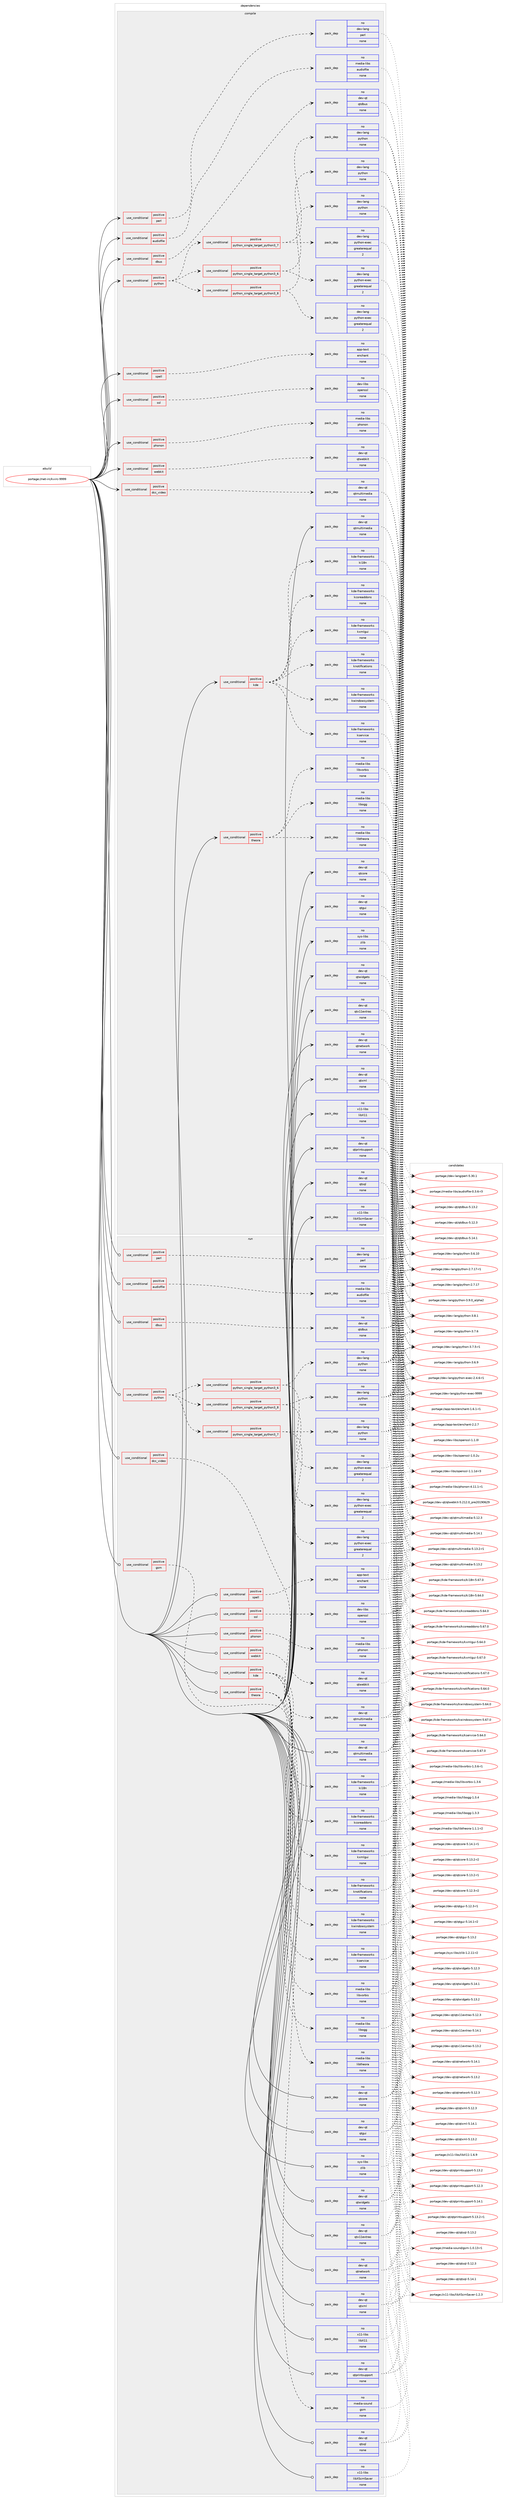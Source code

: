 digraph prolog {

# *************
# Graph options
# *************

newrank=true;
concentrate=true;
compound=true;
graph [rankdir=LR,fontname=Helvetica,fontsize=10,ranksep=1.5];#, ranksep=2.5, nodesep=0.2];
edge  [arrowhead=vee];
node  [fontname=Helvetica,fontsize=10];

# **********
# The ebuild
# **********

subgraph cluster_leftcol {
color=gray;
rank=same;
label=<<i>ebuild</i>>;
id [label="portage://net-irc/kvirc-9999", color=red, width=4, href="../net-irc/kvirc-9999.svg"];
}

# ****************
# The dependencies
# ****************

subgraph cluster_midcol {
color=gray;
label=<<i>dependencies</i>>;
subgraph cluster_compile {
fillcolor="#eeeeee";
style=filled;
label=<<i>compile</i>>;
subgraph cond30535 {
dependency141100 [label=<<TABLE BORDER="0" CELLBORDER="1" CELLSPACING="0" CELLPADDING="4"><TR><TD ROWSPAN="3" CELLPADDING="10">use_conditional</TD></TR><TR><TD>positive</TD></TR><TR><TD>audiofile</TD></TR></TABLE>>, shape=none, color=red];
subgraph pack108237 {
dependency141101 [label=<<TABLE BORDER="0" CELLBORDER="1" CELLSPACING="0" CELLPADDING="4" WIDTH="220"><TR><TD ROWSPAN="6" CELLPADDING="30">pack_dep</TD></TR><TR><TD WIDTH="110">no</TD></TR><TR><TD>media-libs</TD></TR><TR><TD>audiofile</TD></TR><TR><TD>none</TD></TR><TR><TD></TD></TR></TABLE>>, shape=none, color=blue];
}
dependency141100:e -> dependency141101:w [weight=20,style="dashed",arrowhead="vee"];
}
id:e -> dependency141100:w [weight=20,style="solid",arrowhead="vee"];
subgraph cond30536 {
dependency141102 [label=<<TABLE BORDER="0" CELLBORDER="1" CELLSPACING="0" CELLPADDING="4"><TR><TD ROWSPAN="3" CELLPADDING="10">use_conditional</TD></TR><TR><TD>positive</TD></TR><TR><TD>dbus</TD></TR></TABLE>>, shape=none, color=red];
subgraph pack108238 {
dependency141103 [label=<<TABLE BORDER="0" CELLBORDER="1" CELLSPACING="0" CELLPADDING="4" WIDTH="220"><TR><TD ROWSPAN="6" CELLPADDING="30">pack_dep</TD></TR><TR><TD WIDTH="110">no</TD></TR><TR><TD>dev-qt</TD></TR><TR><TD>qtdbus</TD></TR><TR><TD>none</TD></TR><TR><TD></TD></TR></TABLE>>, shape=none, color=blue];
}
dependency141102:e -> dependency141103:w [weight=20,style="dashed",arrowhead="vee"];
}
id:e -> dependency141102:w [weight=20,style="solid",arrowhead="vee"];
subgraph cond30537 {
dependency141104 [label=<<TABLE BORDER="0" CELLBORDER="1" CELLSPACING="0" CELLPADDING="4"><TR><TD ROWSPAN="3" CELLPADDING="10">use_conditional</TD></TR><TR><TD>positive</TD></TR><TR><TD>dcc_video</TD></TR></TABLE>>, shape=none, color=red];
subgraph pack108239 {
dependency141105 [label=<<TABLE BORDER="0" CELLBORDER="1" CELLSPACING="0" CELLPADDING="4" WIDTH="220"><TR><TD ROWSPAN="6" CELLPADDING="30">pack_dep</TD></TR><TR><TD WIDTH="110">no</TD></TR><TR><TD>dev-qt</TD></TR><TR><TD>qtmultimedia</TD></TR><TR><TD>none</TD></TR><TR><TD></TD></TR></TABLE>>, shape=none, color=blue];
}
dependency141104:e -> dependency141105:w [weight=20,style="dashed",arrowhead="vee"];
}
id:e -> dependency141104:w [weight=20,style="solid",arrowhead="vee"];
subgraph cond30538 {
dependency141106 [label=<<TABLE BORDER="0" CELLBORDER="1" CELLSPACING="0" CELLPADDING="4"><TR><TD ROWSPAN="3" CELLPADDING="10">use_conditional</TD></TR><TR><TD>positive</TD></TR><TR><TD>kde</TD></TR></TABLE>>, shape=none, color=red];
subgraph pack108240 {
dependency141107 [label=<<TABLE BORDER="0" CELLBORDER="1" CELLSPACING="0" CELLPADDING="4" WIDTH="220"><TR><TD ROWSPAN="6" CELLPADDING="30">pack_dep</TD></TR><TR><TD WIDTH="110">no</TD></TR><TR><TD>kde-frameworks</TD></TR><TR><TD>kcoreaddons</TD></TR><TR><TD>none</TD></TR><TR><TD></TD></TR></TABLE>>, shape=none, color=blue];
}
dependency141106:e -> dependency141107:w [weight=20,style="dashed",arrowhead="vee"];
subgraph pack108241 {
dependency141108 [label=<<TABLE BORDER="0" CELLBORDER="1" CELLSPACING="0" CELLPADDING="4" WIDTH="220"><TR><TD ROWSPAN="6" CELLPADDING="30">pack_dep</TD></TR><TR><TD WIDTH="110">no</TD></TR><TR><TD>kde-frameworks</TD></TR><TR><TD>ki18n</TD></TR><TR><TD>none</TD></TR><TR><TD></TD></TR></TABLE>>, shape=none, color=blue];
}
dependency141106:e -> dependency141108:w [weight=20,style="dashed",arrowhead="vee"];
subgraph pack108242 {
dependency141109 [label=<<TABLE BORDER="0" CELLBORDER="1" CELLSPACING="0" CELLPADDING="4" WIDTH="220"><TR><TD ROWSPAN="6" CELLPADDING="30">pack_dep</TD></TR><TR><TD WIDTH="110">no</TD></TR><TR><TD>kde-frameworks</TD></TR><TR><TD>knotifications</TD></TR><TR><TD>none</TD></TR><TR><TD></TD></TR></TABLE>>, shape=none, color=blue];
}
dependency141106:e -> dependency141109:w [weight=20,style="dashed",arrowhead="vee"];
subgraph pack108243 {
dependency141110 [label=<<TABLE BORDER="0" CELLBORDER="1" CELLSPACING="0" CELLPADDING="4" WIDTH="220"><TR><TD ROWSPAN="6" CELLPADDING="30">pack_dep</TD></TR><TR><TD WIDTH="110">no</TD></TR><TR><TD>kde-frameworks</TD></TR><TR><TD>kservice</TD></TR><TR><TD>none</TD></TR><TR><TD></TD></TR></TABLE>>, shape=none, color=blue];
}
dependency141106:e -> dependency141110:w [weight=20,style="dashed",arrowhead="vee"];
subgraph pack108244 {
dependency141111 [label=<<TABLE BORDER="0" CELLBORDER="1" CELLSPACING="0" CELLPADDING="4" WIDTH="220"><TR><TD ROWSPAN="6" CELLPADDING="30">pack_dep</TD></TR><TR><TD WIDTH="110">no</TD></TR><TR><TD>kde-frameworks</TD></TR><TR><TD>kwindowsystem</TD></TR><TR><TD>none</TD></TR><TR><TD></TD></TR></TABLE>>, shape=none, color=blue];
}
dependency141106:e -> dependency141111:w [weight=20,style="dashed",arrowhead="vee"];
subgraph pack108245 {
dependency141112 [label=<<TABLE BORDER="0" CELLBORDER="1" CELLSPACING="0" CELLPADDING="4" WIDTH="220"><TR><TD ROWSPAN="6" CELLPADDING="30">pack_dep</TD></TR><TR><TD WIDTH="110">no</TD></TR><TR><TD>kde-frameworks</TD></TR><TR><TD>kxmlgui</TD></TR><TR><TD>none</TD></TR><TR><TD></TD></TR></TABLE>>, shape=none, color=blue];
}
dependency141106:e -> dependency141112:w [weight=20,style="dashed",arrowhead="vee"];
}
id:e -> dependency141106:w [weight=20,style="solid",arrowhead="vee"];
subgraph cond30539 {
dependency141113 [label=<<TABLE BORDER="0" CELLBORDER="1" CELLSPACING="0" CELLPADDING="4"><TR><TD ROWSPAN="3" CELLPADDING="10">use_conditional</TD></TR><TR><TD>positive</TD></TR><TR><TD>perl</TD></TR></TABLE>>, shape=none, color=red];
subgraph pack108246 {
dependency141114 [label=<<TABLE BORDER="0" CELLBORDER="1" CELLSPACING="0" CELLPADDING="4" WIDTH="220"><TR><TD ROWSPAN="6" CELLPADDING="30">pack_dep</TD></TR><TR><TD WIDTH="110">no</TD></TR><TR><TD>dev-lang</TD></TR><TR><TD>perl</TD></TR><TR><TD>none</TD></TR><TR><TD></TD></TR></TABLE>>, shape=none, color=blue];
}
dependency141113:e -> dependency141114:w [weight=20,style="dashed",arrowhead="vee"];
}
id:e -> dependency141113:w [weight=20,style="solid",arrowhead="vee"];
subgraph cond30540 {
dependency141115 [label=<<TABLE BORDER="0" CELLBORDER="1" CELLSPACING="0" CELLPADDING="4"><TR><TD ROWSPAN="3" CELLPADDING="10">use_conditional</TD></TR><TR><TD>positive</TD></TR><TR><TD>phonon</TD></TR></TABLE>>, shape=none, color=red];
subgraph pack108247 {
dependency141116 [label=<<TABLE BORDER="0" CELLBORDER="1" CELLSPACING="0" CELLPADDING="4" WIDTH="220"><TR><TD ROWSPAN="6" CELLPADDING="30">pack_dep</TD></TR><TR><TD WIDTH="110">no</TD></TR><TR><TD>media-libs</TD></TR><TR><TD>phonon</TD></TR><TR><TD>none</TD></TR><TR><TD></TD></TR></TABLE>>, shape=none, color=blue];
}
dependency141115:e -> dependency141116:w [weight=20,style="dashed",arrowhead="vee"];
}
id:e -> dependency141115:w [weight=20,style="solid",arrowhead="vee"];
subgraph cond30541 {
dependency141117 [label=<<TABLE BORDER="0" CELLBORDER="1" CELLSPACING="0" CELLPADDING="4"><TR><TD ROWSPAN="3" CELLPADDING="10">use_conditional</TD></TR><TR><TD>positive</TD></TR><TR><TD>python</TD></TR></TABLE>>, shape=none, color=red];
subgraph cond30542 {
dependency141118 [label=<<TABLE BORDER="0" CELLBORDER="1" CELLSPACING="0" CELLPADDING="4"><TR><TD ROWSPAN="3" CELLPADDING="10">use_conditional</TD></TR><TR><TD>positive</TD></TR><TR><TD>python_single_target_python3_6</TD></TR></TABLE>>, shape=none, color=red];
subgraph pack108248 {
dependency141119 [label=<<TABLE BORDER="0" CELLBORDER="1" CELLSPACING="0" CELLPADDING="4" WIDTH="220"><TR><TD ROWSPAN="6" CELLPADDING="30">pack_dep</TD></TR><TR><TD WIDTH="110">no</TD></TR><TR><TD>dev-lang</TD></TR><TR><TD>python</TD></TR><TR><TD>none</TD></TR><TR><TD></TD></TR></TABLE>>, shape=none, color=blue];
}
dependency141118:e -> dependency141119:w [weight=20,style="dashed",arrowhead="vee"];
subgraph pack108249 {
dependency141120 [label=<<TABLE BORDER="0" CELLBORDER="1" CELLSPACING="0" CELLPADDING="4" WIDTH="220"><TR><TD ROWSPAN="6" CELLPADDING="30">pack_dep</TD></TR><TR><TD WIDTH="110">no</TD></TR><TR><TD>dev-lang</TD></TR><TR><TD>python-exec</TD></TR><TR><TD>greaterequal</TD></TR><TR><TD>2</TD></TR></TABLE>>, shape=none, color=blue];
}
dependency141118:e -> dependency141120:w [weight=20,style="dashed",arrowhead="vee"];
}
dependency141117:e -> dependency141118:w [weight=20,style="dashed",arrowhead="vee"];
subgraph cond30543 {
dependency141121 [label=<<TABLE BORDER="0" CELLBORDER="1" CELLSPACING="0" CELLPADDING="4"><TR><TD ROWSPAN="3" CELLPADDING="10">use_conditional</TD></TR><TR><TD>positive</TD></TR><TR><TD>python_single_target_python3_7</TD></TR></TABLE>>, shape=none, color=red];
subgraph pack108250 {
dependency141122 [label=<<TABLE BORDER="0" CELLBORDER="1" CELLSPACING="0" CELLPADDING="4" WIDTH="220"><TR><TD ROWSPAN="6" CELLPADDING="30">pack_dep</TD></TR><TR><TD WIDTH="110">no</TD></TR><TR><TD>dev-lang</TD></TR><TR><TD>python</TD></TR><TR><TD>none</TD></TR><TR><TD></TD></TR></TABLE>>, shape=none, color=blue];
}
dependency141121:e -> dependency141122:w [weight=20,style="dashed",arrowhead="vee"];
subgraph pack108251 {
dependency141123 [label=<<TABLE BORDER="0" CELLBORDER="1" CELLSPACING="0" CELLPADDING="4" WIDTH="220"><TR><TD ROWSPAN="6" CELLPADDING="30">pack_dep</TD></TR><TR><TD WIDTH="110">no</TD></TR><TR><TD>dev-lang</TD></TR><TR><TD>python-exec</TD></TR><TR><TD>greaterequal</TD></TR><TR><TD>2</TD></TR></TABLE>>, shape=none, color=blue];
}
dependency141121:e -> dependency141123:w [weight=20,style="dashed",arrowhead="vee"];
}
dependency141117:e -> dependency141121:w [weight=20,style="dashed",arrowhead="vee"];
subgraph cond30544 {
dependency141124 [label=<<TABLE BORDER="0" CELLBORDER="1" CELLSPACING="0" CELLPADDING="4"><TR><TD ROWSPAN="3" CELLPADDING="10">use_conditional</TD></TR><TR><TD>positive</TD></TR><TR><TD>python_single_target_python3_8</TD></TR></TABLE>>, shape=none, color=red];
subgraph pack108252 {
dependency141125 [label=<<TABLE BORDER="0" CELLBORDER="1" CELLSPACING="0" CELLPADDING="4" WIDTH="220"><TR><TD ROWSPAN="6" CELLPADDING="30">pack_dep</TD></TR><TR><TD WIDTH="110">no</TD></TR><TR><TD>dev-lang</TD></TR><TR><TD>python</TD></TR><TR><TD>none</TD></TR><TR><TD></TD></TR></TABLE>>, shape=none, color=blue];
}
dependency141124:e -> dependency141125:w [weight=20,style="dashed",arrowhead="vee"];
subgraph pack108253 {
dependency141126 [label=<<TABLE BORDER="0" CELLBORDER="1" CELLSPACING="0" CELLPADDING="4" WIDTH="220"><TR><TD ROWSPAN="6" CELLPADDING="30">pack_dep</TD></TR><TR><TD WIDTH="110">no</TD></TR><TR><TD>dev-lang</TD></TR><TR><TD>python-exec</TD></TR><TR><TD>greaterequal</TD></TR><TR><TD>2</TD></TR></TABLE>>, shape=none, color=blue];
}
dependency141124:e -> dependency141126:w [weight=20,style="dashed",arrowhead="vee"];
}
dependency141117:e -> dependency141124:w [weight=20,style="dashed",arrowhead="vee"];
}
id:e -> dependency141117:w [weight=20,style="solid",arrowhead="vee"];
subgraph cond30545 {
dependency141127 [label=<<TABLE BORDER="0" CELLBORDER="1" CELLSPACING="0" CELLPADDING="4"><TR><TD ROWSPAN="3" CELLPADDING="10">use_conditional</TD></TR><TR><TD>positive</TD></TR><TR><TD>spell</TD></TR></TABLE>>, shape=none, color=red];
subgraph pack108254 {
dependency141128 [label=<<TABLE BORDER="0" CELLBORDER="1" CELLSPACING="0" CELLPADDING="4" WIDTH="220"><TR><TD ROWSPAN="6" CELLPADDING="30">pack_dep</TD></TR><TR><TD WIDTH="110">no</TD></TR><TR><TD>app-text</TD></TR><TR><TD>enchant</TD></TR><TR><TD>none</TD></TR><TR><TD></TD></TR></TABLE>>, shape=none, color=blue];
}
dependency141127:e -> dependency141128:w [weight=20,style="dashed",arrowhead="vee"];
}
id:e -> dependency141127:w [weight=20,style="solid",arrowhead="vee"];
subgraph cond30546 {
dependency141129 [label=<<TABLE BORDER="0" CELLBORDER="1" CELLSPACING="0" CELLPADDING="4"><TR><TD ROWSPAN="3" CELLPADDING="10">use_conditional</TD></TR><TR><TD>positive</TD></TR><TR><TD>ssl</TD></TR></TABLE>>, shape=none, color=red];
subgraph pack108255 {
dependency141130 [label=<<TABLE BORDER="0" CELLBORDER="1" CELLSPACING="0" CELLPADDING="4" WIDTH="220"><TR><TD ROWSPAN="6" CELLPADDING="30">pack_dep</TD></TR><TR><TD WIDTH="110">no</TD></TR><TR><TD>dev-libs</TD></TR><TR><TD>openssl</TD></TR><TR><TD>none</TD></TR><TR><TD></TD></TR></TABLE>>, shape=none, color=blue];
}
dependency141129:e -> dependency141130:w [weight=20,style="dashed",arrowhead="vee"];
}
id:e -> dependency141129:w [weight=20,style="solid",arrowhead="vee"];
subgraph cond30547 {
dependency141131 [label=<<TABLE BORDER="0" CELLBORDER="1" CELLSPACING="0" CELLPADDING="4"><TR><TD ROWSPAN="3" CELLPADDING="10">use_conditional</TD></TR><TR><TD>positive</TD></TR><TR><TD>theora</TD></TR></TABLE>>, shape=none, color=red];
subgraph pack108256 {
dependency141132 [label=<<TABLE BORDER="0" CELLBORDER="1" CELLSPACING="0" CELLPADDING="4" WIDTH="220"><TR><TD ROWSPAN="6" CELLPADDING="30">pack_dep</TD></TR><TR><TD WIDTH="110">no</TD></TR><TR><TD>media-libs</TD></TR><TR><TD>libogg</TD></TR><TR><TD>none</TD></TR><TR><TD></TD></TR></TABLE>>, shape=none, color=blue];
}
dependency141131:e -> dependency141132:w [weight=20,style="dashed",arrowhead="vee"];
subgraph pack108257 {
dependency141133 [label=<<TABLE BORDER="0" CELLBORDER="1" CELLSPACING="0" CELLPADDING="4" WIDTH="220"><TR><TD ROWSPAN="6" CELLPADDING="30">pack_dep</TD></TR><TR><TD WIDTH="110">no</TD></TR><TR><TD>media-libs</TD></TR><TR><TD>libtheora</TD></TR><TR><TD>none</TD></TR><TR><TD></TD></TR></TABLE>>, shape=none, color=blue];
}
dependency141131:e -> dependency141133:w [weight=20,style="dashed",arrowhead="vee"];
subgraph pack108258 {
dependency141134 [label=<<TABLE BORDER="0" CELLBORDER="1" CELLSPACING="0" CELLPADDING="4" WIDTH="220"><TR><TD ROWSPAN="6" CELLPADDING="30">pack_dep</TD></TR><TR><TD WIDTH="110">no</TD></TR><TR><TD>media-libs</TD></TR><TR><TD>libvorbis</TD></TR><TR><TD>none</TD></TR><TR><TD></TD></TR></TABLE>>, shape=none, color=blue];
}
dependency141131:e -> dependency141134:w [weight=20,style="dashed",arrowhead="vee"];
}
id:e -> dependency141131:w [weight=20,style="solid",arrowhead="vee"];
subgraph cond30548 {
dependency141135 [label=<<TABLE BORDER="0" CELLBORDER="1" CELLSPACING="0" CELLPADDING="4"><TR><TD ROWSPAN="3" CELLPADDING="10">use_conditional</TD></TR><TR><TD>positive</TD></TR><TR><TD>webkit</TD></TR></TABLE>>, shape=none, color=red];
subgraph pack108259 {
dependency141136 [label=<<TABLE BORDER="0" CELLBORDER="1" CELLSPACING="0" CELLPADDING="4" WIDTH="220"><TR><TD ROWSPAN="6" CELLPADDING="30">pack_dep</TD></TR><TR><TD WIDTH="110">no</TD></TR><TR><TD>dev-qt</TD></TR><TR><TD>qtwebkit</TD></TR><TR><TD>none</TD></TR><TR><TD></TD></TR></TABLE>>, shape=none, color=blue];
}
dependency141135:e -> dependency141136:w [weight=20,style="dashed",arrowhead="vee"];
}
id:e -> dependency141135:w [weight=20,style="solid",arrowhead="vee"];
subgraph pack108260 {
dependency141137 [label=<<TABLE BORDER="0" CELLBORDER="1" CELLSPACING="0" CELLPADDING="4" WIDTH="220"><TR><TD ROWSPAN="6" CELLPADDING="30">pack_dep</TD></TR><TR><TD WIDTH="110">no</TD></TR><TR><TD>dev-qt</TD></TR><TR><TD>qtcore</TD></TR><TR><TD>none</TD></TR><TR><TD></TD></TR></TABLE>>, shape=none, color=blue];
}
id:e -> dependency141137:w [weight=20,style="solid",arrowhead="vee"];
subgraph pack108261 {
dependency141138 [label=<<TABLE BORDER="0" CELLBORDER="1" CELLSPACING="0" CELLPADDING="4" WIDTH="220"><TR><TD ROWSPAN="6" CELLPADDING="30">pack_dep</TD></TR><TR><TD WIDTH="110">no</TD></TR><TR><TD>dev-qt</TD></TR><TR><TD>qtgui</TD></TR><TR><TD>none</TD></TR><TR><TD></TD></TR></TABLE>>, shape=none, color=blue];
}
id:e -> dependency141138:w [weight=20,style="solid",arrowhead="vee"];
subgraph pack108262 {
dependency141139 [label=<<TABLE BORDER="0" CELLBORDER="1" CELLSPACING="0" CELLPADDING="4" WIDTH="220"><TR><TD ROWSPAN="6" CELLPADDING="30">pack_dep</TD></TR><TR><TD WIDTH="110">no</TD></TR><TR><TD>dev-qt</TD></TR><TR><TD>qtmultimedia</TD></TR><TR><TD>none</TD></TR><TR><TD></TD></TR></TABLE>>, shape=none, color=blue];
}
id:e -> dependency141139:w [weight=20,style="solid",arrowhead="vee"];
subgraph pack108263 {
dependency141140 [label=<<TABLE BORDER="0" CELLBORDER="1" CELLSPACING="0" CELLPADDING="4" WIDTH="220"><TR><TD ROWSPAN="6" CELLPADDING="30">pack_dep</TD></TR><TR><TD WIDTH="110">no</TD></TR><TR><TD>dev-qt</TD></TR><TR><TD>qtnetwork</TD></TR><TR><TD>none</TD></TR><TR><TD></TD></TR></TABLE>>, shape=none, color=blue];
}
id:e -> dependency141140:w [weight=20,style="solid",arrowhead="vee"];
subgraph pack108264 {
dependency141141 [label=<<TABLE BORDER="0" CELLBORDER="1" CELLSPACING="0" CELLPADDING="4" WIDTH="220"><TR><TD ROWSPAN="6" CELLPADDING="30">pack_dep</TD></TR><TR><TD WIDTH="110">no</TD></TR><TR><TD>dev-qt</TD></TR><TR><TD>qtprintsupport</TD></TR><TR><TD>none</TD></TR><TR><TD></TD></TR></TABLE>>, shape=none, color=blue];
}
id:e -> dependency141141:w [weight=20,style="solid",arrowhead="vee"];
subgraph pack108265 {
dependency141142 [label=<<TABLE BORDER="0" CELLBORDER="1" CELLSPACING="0" CELLPADDING="4" WIDTH="220"><TR><TD ROWSPAN="6" CELLPADDING="30">pack_dep</TD></TR><TR><TD WIDTH="110">no</TD></TR><TR><TD>dev-qt</TD></TR><TR><TD>qtsql</TD></TR><TR><TD>none</TD></TR><TR><TD></TD></TR></TABLE>>, shape=none, color=blue];
}
id:e -> dependency141142:w [weight=20,style="solid",arrowhead="vee"];
subgraph pack108266 {
dependency141143 [label=<<TABLE BORDER="0" CELLBORDER="1" CELLSPACING="0" CELLPADDING="4" WIDTH="220"><TR><TD ROWSPAN="6" CELLPADDING="30">pack_dep</TD></TR><TR><TD WIDTH="110">no</TD></TR><TR><TD>dev-qt</TD></TR><TR><TD>qtwidgets</TD></TR><TR><TD>none</TD></TR><TR><TD></TD></TR></TABLE>>, shape=none, color=blue];
}
id:e -> dependency141143:w [weight=20,style="solid",arrowhead="vee"];
subgraph pack108267 {
dependency141144 [label=<<TABLE BORDER="0" CELLBORDER="1" CELLSPACING="0" CELLPADDING="4" WIDTH="220"><TR><TD ROWSPAN="6" CELLPADDING="30">pack_dep</TD></TR><TR><TD WIDTH="110">no</TD></TR><TR><TD>dev-qt</TD></TR><TR><TD>qtx11extras</TD></TR><TR><TD>none</TD></TR><TR><TD></TD></TR></TABLE>>, shape=none, color=blue];
}
id:e -> dependency141144:w [weight=20,style="solid",arrowhead="vee"];
subgraph pack108268 {
dependency141145 [label=<<TABLE BORDER="0" CELLBORDER="1" CELLSPACING="0" CELLPADDING="4" WIDTH="220"><TR><TD ROWSPAN="6" CELLPADDING="30">pack_dep</TD></TR><TR><TD WIDTH="110">no</TD></TR><TR><TD>dev-qt</TD></TR><TR><TD>qtxml</TD></TR><TR><TD>none</TD></TR><TR><TD></TD></TR></TABLE>>, shape=none, color=blue];
}
id:e -> dependency141145:w [weight=20,style="solid",arrowhead="vee"];
subgraph pack108269 {
dependency141146 [label=<<TABLE BORDER="0" CELLBORDER="1" CELLSPACING="0" CELLPADDING="4" WIDTH="220"><TR><TD ROWSPAN="6" CELLPADDING="30">pack_dep</TD></TR><TR><TD WIDTH="110">no</TD></TR><TR><TD>sys-libs</TD></TR><TR><TD>zlib</TD></TR><TR><TD>none</TD></TR><TR><TD></TD></TR></TABLE>>, shape=none, color=blue];
}
id:e -> dependency141146:w [weight=20,style="solid",arrowhead="vee"];
subgraph pack108270 {
dependency141147 [label=<<TABLE BORDER="0" CELLBORDER="1" CELLSPACING="0" CELLPADDING="4" WIDTH="220"><TR><TD ROWSPAN="6" CELLPADDING="30">pack_dep</TD></TR><TR><TD WIDTH="110">no</TD></TR><TR><TD>x11-libs</TD></TR><TR><TD>libX11</TD></TR><TR><TD>none</TD></TR><TR><TD></TD></TR></TABLE>>, shape=none, color=blue];
}
id:e -> dependency141147:w [weight=20,style="solid",arrowhead="vee"];
subgraph pack108271 {
dependency141148 [label=<<TABLE BORDER="0" CELLBORDER="1" CELLSPACING="0" CELLPADDING="4" WIDTH="220"><TR><TD ROWSPAN="6" CELLPADDING="30">pack_dep</TD></TR><TR><TD WIDTH="110">no</TD></TR><TR><TD>x11-libs</TD></TR><TR><TD>libXScrnSaver</TD></TR><TR><TD>none</TD></TR><TR><TD></TD></TR></TABLE>>, shape=none, color=blue];
}
id:e -> dependency141148:w [weight=20,style="solid",arrowhead="vee"];
}
subgraph cluster_compileandrun {
fillcolor="#eeeeee";
style=filled;
label=<<i>compile and run</i>>;
}
subgraph cluster_run {
fillcolor="#eeeeee";
style=filled;
label=<<i>run</i>>;
subgraph cond30549 {
dependency141149 [label=<<TABLE BORDER="0" CELLBORDER="1" CELLSPACING="0" CELLPADDING="4"><TR><TD ROWSPAN="3" CELLPADDING="10">use_conditional</TD></TR><TR><TD>positive</TD></TR><TR><TD>audiofile</TD></TR></TABLE>>, shape=none, color=red];
subgraph pack108272 {
dependency141150 [label=<<TABLE BORDER="0" CELLBORDER="1" CELLSPACING="0" CELLPADDING="4" WIDTH="220"><TR><TD ROWSPAN="6" CELLPADDING="30">pack_dep</TD></TR><TR><TD WIDTH="110">no</TD></TR><TR><TD>media-libs</TD></TR><TR><TD>audiofile</TD></TR><TR><TD>none</TD></TR><TR><TD></TD></TR></TABLE>>, shape=none, color=blue];
}
dependency141149:e -> dependency141150:w [weight=20,style="dashed",arrowhead="vee"];
}
id:e -> dependency141149:w [weight=20,style="solid",arrowhead="odot"];
subgraph cond30550 {
dependency141151 [label=<<TABLE BORDER="0" CELLBORDER="1" CELLSPACING="0" CELLPADDING="4"><TR><TD ROWSPAN="3" CELLPADDING="10">use_conditional</TD></TR><TR><TD>positive</TD></TR><TR><TD>dbus</TD></TR></TABLE>>, shape=none, color=red];
subgraph pack108273 {
dependency141152 [label=<<TABLE BORDER="0" CELLBORDER="1" CELLSPACING="0" CELLPADDING="4" WIDTH="220"><TR><TD ROWSPAN="6" CELLPADDING="30">pack_dep</TD></TR><TR><TD WIDTH="110">no</TD></TR><TR><TD>dev-qt</TD></TR><TR><TD>qtdbus</TD></TR><TR><TD>none</TD></TR><TR><TD></TD></TR></TABLE>>, shape=none, color=blue];
}
dependency141151:e -> dependency141152:w [weight=20,style="dashed",arrowhead="vee"];
}
id:e -> dependency141151:w [weight=20,style="solid",arrowhead="odot"];
subgraph cond30551 {
dependency141153 [label=<<TABLE BORDER="0" CELLBORDER="1" CELLSPACING="0" CELLPADDING="4"><TR><TD ROWSPAN="3" CELLPADDING="10">use_conditional</TD></TR><TR><TD>positive</TD></TR><TR><TD>dcc_video</TD></TR></TABLE>>, shape=none, color=red];
subgraph pack108274 {
dependency141154 [label=<<TABLE BORDER="0" CELLBORDER="1" CELLSPACING="0" CELLPADDING="4" WIDTH="220"><TR><TD ROWSPAN="6" CELLPADDING="30">pack_dep</TD></TR><TR><TD WIDTH="110">no</TD></TR><TR><TD>dev-qt</TD></TR><TR><TD>qtmultimedia</TD></TR><TR><TD>none</TD></TR><TR><TD></TD></TR></TABLE>>, shape=none, color=blue];
}
dependency141153:e -> dependency141154:w [weight=20,style="dashed",arrowhead="vee"];
}
id:e -> dependency141153:w [weight=20,style="solid",arrowhead="odot"];
subgraph cond30552 {
dependency141155 [label=<<TABLE BORDER="0" CELLBORDER="1" CELLSPACING="0" CELLPADDING="4"><TR><TD ROWSPAN="3" CELLPADDING="10">use_conditional</TD></TR><TR><TD>positive</TD></TR><TR><TD>gsm</TD></TR></TABLE>>, shape=none, color=red];
subgraph pack108275 {
dependency141156 [label=<<TABLE BORDER="0" CELLBORDER="1" CELLSPACING="0" CELLPADDING="4" WIDTH="220"><TR><TD ROWSPAN="6" CELLPADDING="30">pack_dep</TD></TR><TR><TD WIDTH="110">no</TD></TR><TR><TD>media-sound</TD></TR><TR><TD>gsm</TD></TR><TR><TD>none</TD></TR><TR><TD></TD></TR></TABLE>>, shape=none, color=blue];
}
dependency141155:e -> dependency141156:w [weight=20,style="dashed",arrowhead="vee"];
}
id:e -> dependency141155:w [weight=20,style="solid",arrowhead="odot"];
subgraph cond30553 {
dependency141157 [label=<<TABLE BORDER="0" CELLBORDER="1" CELLSPACING="0" CELLPADDING="4"><TR><TD ROWSPAN="3" CELLPADDING="10">use_conditional</TD></TR><TR><TD>positive</TD></TR><TR><TD>kde</TD></TR></TABLE>>, shape=none, color=red];
subgraph pack108276 {
dependency141158 [label=<<TABLE BORDER="0" CELLBORDER="1" CELLSPACING="0" CELLPADDING="4" WIDTH="220"><TR><TD ROWSPAN="6" CELLPADDING="30">pack_dep</TD></TR><TR><TD WIDTH="110">no</TD></TR><TR><TD>kde-frameworks</TD></TR><TR><TD>kcoreaddons</TD></TR><TR><TD>none</TD></TR><TR><TD></TD></TR></TABLE>>, shape=none, color=blue];
}
dependency141157:e -> dependency141158:w [weight=20,style="dashed",arrowhead="vee"];
subgraph pack108277 {
dependency141159 [label=<<TABLE BORDER="0" CELLBORDER="1" CELLSPACING="0" CELLPADDING="4" WIDTH="220"><TR><TD ROWSPAN="6" CELLPADDING="30">pack_dep</TD></TR><TR><TD WIDTH="110">no</TD></TR><TR><TD>kde-frameworks</TD></TR><TR><TD>ki18n</TD></TR><TR><TD>none</TD></TR><TR><TD></TD></TR></TABLE>>, shape=none, color=blue];
}
dependency141157:e -> dependency141159:w [weight=20,style="dashed",arrowhead="vee"];
subgraph pack108278 {
dependency141160 [label=<<TABLE BORDER="0" CELLBORDER="1" CELLSPACING="0" CELLPADDING="4" WIDTH="220"><TR><TD ROWSPAN="6" CELLPADDING="30">pack_dep</TD></TR><TR><TD WIDTH="110">no</TD></TR><TR><TD>kde-frameworks</TD></TR><TR><TD>knotifications</TD></TR><TR><TD>none</TD></TR><TR><TD></TD></TR></TABLE>>, shape=none, color=blue];
}
dependency141157:e -> dependency141160:w [weight=20,style="dashed",arrowhead="vee"];
subgraph pack108279 {
dependency141161 [label=<<TABLE BORDER="0" CELLBORDER="1" CELLSPACING="0" CELLPADDING="4" WIDTH="220"><TR><TD ROWSPAN="6" CELLPADDING="30">pack_dep</TD></TR><TR><TD WIDTH="110">no</TD></TR><TR><TD>kde-frameworks</TD></TR><TR><TD>kservice</TD></TR><TR><TD>none</TD></TR><TR><TD></TD></TR></TABLE>>, shape=none, color=blue];
}
dependency141157:e -> dependency141161:w [weight=20,style="dashed",arrowhead="vee"];
subgraph pack108280 {
dependency141162 [label=<<TABLE BORDER="0" CELLBORDER="1" CELLSPACING="0" CELLPADDING="4" WIDTH="220"><TR><TD ROWSPAN="6" CELLPADDING="30">pack_dep</TD></TR><TR><TD WIDTH="110">no</TD></TR><TR><TD>kde-frameworks</TD></TR><TR><TD>kwindowsystem</TD></TR><TR><TD>none</TD></TR><TR><TD></TD></TR></TABLE>>, shape=none, color=blue];
}
dependency141157:e -> dependency141162:w [weight=20,style="dashed",arrowhead="vee"];
subgraph pack108281 {
dependency141163 [label=<<TABLE BORDER="0" CELLBORDER="1" CELLSPACING="0" CELLPADDING="4" WIDTH="220"><TR><TD ROWSPAN="6" CELLPADDING="30">pack_dep</TD></TR><TR><TD WIDTH="110">no</TD></TR><TR><TD>kde-frameworks</TD></TR><TR><TD>kxmlgui</TD></TR><TR><TD>none</TD></TR><TR><TD></TD></TR></TABLE>>, shape=none, color=blue];
}
dependency141157:e -> dependency141163:w [weight=20,style="dashed",arrowhead="vee"];
}
id:e -> dependency141157:w [weight=20,style="solid",arrowhead="odot"];
subgraph cond30554 {
dependency141164 [label=<<TABLE BORDER="0" CELLBORDER="1" CELLSPACING="0" CELLPADDING="4"><TR><TD ROWSPAN="3" CELLPADDING="10">use_conditional</TD></TR><TR><TD>positive</TD></TR><TR><TD>perl</TD></TR></TABLE>>, shape=none, color=red];
subgraph pack108282 {
dependency141165 [label=<<TABLE BORDER="0" CELLBORDER="1" CELLSPACING="0" CELLPADDING="4" WIDTH="220"><TR><TD ROWSPAN="6" CELLPADDING="30">pack_dep</TD></TR><TR><TD WIDTH="110">no</TD></TR><TR><TD>dev-lang</TD></TR><TR><TD>perl</TD></TR><TR><TD>none</TD></TR><TR><TD></TD></TR></TABLE>>, shape=none, color=blue];
}
dependency141164:e -> dependency141165:w [weight=20,style="dashed",arrowhead="vee"];
}
id:e -> dependency141164:w [weight=20,style="solid",arrowhead="odot"];
subgraph cond30555 {
dependency141166 [label=<<TABLE BORDER="0" CELLBORDER="1" CELLSPACING="0" CELLPADDING="4"><TR><TD ROWSPAN="3" CELLPADDING="10">use_conditional</TD></TR><TR><TD>positive</TD></TR><TR><TD>phonon</TD></TR></TABLE>>, shape=none, color=red];
subgraph pack108283 {
dependency141167 [label=<<TABLE BORDER="0" CELLBORDER="1" CELLSPACING="0" CELLPADDING="4" WIDTH="220"><TR><TD ROWSPAN="6" CELLPADDING="30">pack_dep</TD></TR><TR><TD WIDTH="110">no</TD></TR><TR><TD>media-libs</TD></TR><TR><TD>phonon</TD></TR><TR><TD>none</TD></TR><TR><TD></TD></TR></TABLE>>, shape=none, color=blue];
}
dependency141166:e -> dependency141167:w [weight=20,style="dashed",arrowhead="vee"];
}
id:e -> dependency141166:w [weight=20,style="solid",arrowhead="odot"];
subgraph cond30556 {
dependency141168 [label=<<TABLE BORDER="0" CELLBORDER="1" CELLSPACING="0" CELLPADDING="4"><TR><TD ROWSPAN="3" CELLPADDING="10">use_conditional</TD></TR><TR><TD>positive</TD></TR><TR><TD>python</TD></TR></TABLE>>, shape=none, color=red];
subgraph cond30557 {
dependency141169 [label=<<TABLE BORDER="0" CELLBORDER="1" CELLSPACING="0" CELLPADDING="4"><TR><TD ROWSPAN="3" CELLPADDING="10">use_conditional</TD></TR><TR><TD>positive</TD></TR><TR><TD>python_single_target_python3_6</TD></TR></TABLE>>, shape=none, color=red];
subgraph pack108284 {
dependency141170 [label=<<TABLE BORDER="0" CELLBORDER="1" CELLSPACING="0" CELLPADDING="4" WIDTH="220"><TR><TD ROWSPAN="6" CELLPADDING="30">pack_dep</TD></TR><TR><TD WIDTH="110">no</TD></TR><TR><TD>dev-lang</TD></TR><TR><TD>python</TD></TR><TR><TD>none</TD></TR><TR><TD></TD></TR></TABLE>>, shape=none, color=blue];
}
dependency141169:e -> dependency141170:w [weight=20,style="dashed",arrowhead="vee"];
subgraph pack108285 {
dependency141171 [label=<<TABLE BORDER="0" CELLBORDER="1" CELLSPACING="0" CELLPADDING="4" WIDTH="220"><TR><TD ROWSPAN="6" CELLPADDING="30">pack_dep</TD></TR><TR><TD WIDTH="110">no</TD></TR><TR><TD>dev-lang</TD></TR><TR><TD>python-exec</TD></TR><TR><TD>greaterequal</TD></TR><TR><TD>2</TD></TR></TABLE>>, shape=none, color=blue];
}
dependency141169:e -> dependency141171:w [weight=20,style="dashed",arrowhead="vee"];
}
dependency141168:e -> dependency141169:w [weight=20,style="dashed",arrowhead="vee"];
subgraph cond30558 {
dependency141172 [label=<<TABLE BORDER="0" CELLBORDER="1" CELLSPACING="0" CELLPADDING="4"><TR><TD ROWSPAN="3" CELLPADDING="10">use_conditional</TD></TR><TR><TD>positive</TD></TR><TR><TD>python_single_target_python3_7</TD></TR></TABLE>>, shape=none, color=red];
subgraph pack108286 {
dependency141173 [label=<<TABLE BORDER="0" CELLBORDER="1" CELLSPACING="0" CELLPADDING="4" WIDTH="220"><TR><TD ROWSPAN="6" CELLPADDING="30">pack_dep</TD></TR><TR><TD WIDTH="110">no</TD></TR><TR><TD>dev-lang</TD></TR><TR><TD>python</TD></TR><TR><TD>none</TD></TR><TR><TD></TD></TR></TABLE>>, shape=none, color=blue];
}
dependency141172:e -> dependency141173:w [weight=20,style="dashed",arrowhead="vee"];
subgraph pack108287 {
dependency141174 [label=<<TABLE BORDER="0" CELLBORDER="1" CELLSPACING="0" CELLPADDING="4" WIDTH="220"><TR><TD ROWSPAN="6" CELLPADDING="30">pack_dep</TD></TR><TR><TD WIDTH="110">no</TD></TR><TR><TD>dev-lang</TD></TR><TR><TD>python-exec</TD></TR><TR><TD>greaterequal</TD></TR><TR><TD>2</TD></TR></TABLE>>, shape=none, color=blue];
}
dependency141172:e -> dependency141174:w [weight=20,style="dashed",arrowhead="vee"];
}
dependency141168:e -> dependency141172:w [weight=20,style="dashed",arrowhead="vee"];
subgraph cond30559 {
dependency141175 [label=<<TABLE BORDER="0" CELLBORDER="1" CELLSPACING="0" CELLPADDING="4"><TR><TD ROWSPAN="3" CELLPADDING="10">use_conditional</TD></TR><TR><TD>positive</TD></TR><TR><TD>python_single_target_python3_8</TD></TR></TABLE>>, shape=none, color=red];
subgraph pack108288 {
dependency141176 [label=<<TABLE BORDER="0" CELLBORDER="1" CELLSPACING="0" CELLPADDING="4" WIDTH="220"><TR><TD ROWSPAN="6" CELLPADDING="30">pack_dep</TD></TR><TR><TD WIDTH="110">no</TD></TR><TR><TD>dev-lang</TD></TR><TR><TD>python</TD></TR><TR><TD>none</TD></TR><TR><TD></TD></TR></TABLE>>, shape=none, color=blue];
}
dependency141175:e -> dependency141176:w [weight=20,style="dashed",arrowhead="vee"];
subgraph pack108289 {
dependency141177 [label=<<TABLE BORDER="0" CELLBORDER="1" CELLSPACING="0" CELLPADDING="4" WIDTH="220"><TR><TD ROWSPAN="6" CELLPADDING="30">pack_dep</TD></TR><TR><TD WIDTH="110">no</TD></TR><TR><TD>dev-lang</TD></TR><TR><TD>python-exec</TD></TR><TR><TD>greaterequal</TD></TR><TR><TD>2</TD></TR></TABLE>>, shape=none, color=blue];
}
dependency141175:e -> dependency141177:w [weight=20,style="dashed",arrowhead="vee"];
}
dependency141168:e -> dependency141175:w [weight=20,style="dashed",arrowhead="vee"];
}
id:e -> dependency141168:w [weight=20,style="solid",arrowhead="odot"];
subgraph cond30560 {
dependency141178 [label=<<TABLE BORDER="0" CELLBORDER="1" CELLSPACING="0" CELLPADDING="4"><TR><TD ROWSPAN="3" CELLPADDING="10">use_conditional</TD></TR><TR><TD>positive</TD></TR><TR><TD>spell</TD></TR></TABLE>>, shape=none, color=red];
subgraph pack108290 {
dependency141179 [label=<<TABLE BORDER="0" CELLBORDER="1" CELLSPACING="0" CELLPADDING="4" WIDTH="220"><TR><TD ROWSPAN="6" CELLPADDING="30">pack_dep</TD></TR><TR><TD WIDTH="110">no</TD></TR><TR><TD>app-text</TD></TR><TR><TD>enchant</TD></TR><TR><TD>none</TD></TR><TR><TD></TD></TR></TABLE>>, shape=none, color=blue];
}
dependency141178:e -> dependency141179:w [weight=20,style="dashed",arrowhead="vee"];
}
id:e -> dependency141178:w [weight=20,style="solid",arrowhead="odot"];
subgraph cond30561 {
dependency141180 [label=<<TABLE BORDER="0" CELLBORDER="1" CELLSPACING="0" CELLPADDING="4"><TR><TD ROWSPAN="3" CELLPADDING="10">use_conditional</TD></TR><TR><TD>positive</TD></TR><TR><TD>ssl</TD></TR></TABLE>>, shape=none, color=red];
subgraph pack108291 {
dependency141181 [label=<<TABLE BORDER="0" CELLBORDER="1" CELLSPACING="0" CELLPADDING="4" WIDTH="220"><TR><TD ROWSPAN="6" CELLPADDING="30">pack_dep</TD></TR><TR><TD WIDTH="110">no</TD></TR><TR><TD>dev-libs</TD></TR><TR><TD>openssl</TD></TR><TR><TD>none</TD></TR><TR><TD></TD></TR></TABLE>>, shape=none, color=blue];
}
dependency141180:e -> dependency141181:w [weight=20,style="dashed",arrowhead="vee"];
}
id:e -> dependency141180:w [weight=20,style="solid",arrowhead="odot"];
subgraph cond30562 {
dependency141182 [label=<<TABLE BORDER="0" CELLBORDER="1" CELLSPACING="0" CELLPADDING="4"><TR><TD ROWSPAN="3" CELLPADDING="10">use_conditional</TD></TR><TR><TD>positive</TD></TR><TR><TD>theora</TD></TR></TABLE>>, shape=none, color=red];
subgraph pack108292 {
dependency141183 [label=<<TABLE BORDER="0" CELLBORDER="1" CELLSPACING="0" CELLPADDING="4" WIDTH="220"><TR><TD ROWSPAN="6" CELLPADDING="30">pack_dep</TD></TR><TR><TD WIDTH="110">no</TD></TR><TR><TD>media-libs</TD></TR><TR><TD>libogg</TD></TR><TR><TD>none</TD></TR><TR><TD></TD></TR></TABLE>>, shape=none, color=blue];
}
dependency141182:e -> dependency141183:w [weight=20,style="dashed",arrowhead="vee"];
subgraph pack108293 {
dependency141184 [label=<<TABLE BORDER="0" CELLBORDER="1" CELLSPACING="0" CELLPADDING="4" WIDTH="220"><TR><TD ROWSPAN="6" CELLPADDING="30">pack_dep</TD></TR><TR><TD WIDTH="110">no</TD></TR><TR><TD>media-libs</TD></TR><TR><TD>libtheora</TD></TR><TR><TD>none</TD></TR><TR><TD></TD></TR></TABLE>>, shape=none, color=blue];
}
dependency141182:e -> dependency141184:w [weight=20,style="dashed",arrowhead="vee"];
subgraph pack108294 {
dependency141185 [label=<<TABLE BORDER="0" CELLBORDER="1" CELLSPACING="0" CELLPADDING="4" WIDTH="220"><TR><TD ROWSPAN="6" CELLPADDING="30">pack_dep</TD></TR><TR><TD WIDTH="110">no</TD></TR><TR><TD>media-libs</TD></TR><TR><TD>libvorbis</TD></TR><TR><TD>none</TD></TR><TR><TD></TD></TR></TABLE>>, shape=none, color=blue];
}
dependency141182:e -> dependency141185:w [weight=20,style="dashed",arrowhead="vee"];
}
id:e -> dependency141182:w [weight=20,style="solid",arrowhead="odot"];
subgraph cond30563 {
dependency141186 [label=<<TABLE BORDER="0" CELLBORDER="1" CELLSPACING="0" CELLPADDING="4"><TR><TD ROWSPAN="3" CELLPADDING="10">use_conditional</TD></TR><TR><TD>positive</TD></TR><TR><TD>webkit</TD></TR></TABLE>>, shape=none, color=red];
subgraph pack108295 {
dependency141187 [label=<<TABLE BORDER="0" CELLBORDER="1" CELLSPACING="0" CELLPADDING="4" WIDTH="220"><TR><TD ROWSPAN="6" CELLPADDING="30">pack_dep</TD></TR><TR><TD WIDTH="110">no</TD></TR><TR><TD>dev-qt</TD></TR><TR><TD>qtwebkit</TD></TR><TR><TD>none</TD></TR><TR><TD></TD></TR></TABLE>>, shape=none, color=blue];
}
dependency141186:e -> dependency141187:w [weight=20,style="dashed",arrowhead="vee"];
}
id:e -> dependency141186:w [weight=20,style="solid",arrowhead="odot"];
subgraph pack108296 {
dependency141188 [label=<<TABLE BORDER="0" CELLBORDER="1" CELLSPACING="0" CELLPADDING="4" WIDTH="220"><TR><TD ROWSPAN="6" CELLPADDING="30">pack_dep</TD></TR><TR><TD WIDTH="110">no</TD></TR><TR><TD>dev-qt</TD></TR><TR><TD>qtcore</TD></TR><TR><TD>none</TD></TR><TR><TD></TD></TR></TABLE>>, shape=none, color=blue];
}
id:e -> dependency141188:w [weight=20,style="solid",arrowhead="odot"];
subgraph pack108297 {
dependency141189 [label=<<TABLE BORDER="0" CELLBORDER="1" CELLSPACING="0" CELLPADDING="4" WIDTH="220"><TR><TD ROWSPAN="6" CELLPADDING="30">pack_dep</TD></TR><TR><TD WIDTH="110">no</TD></TR><TR><TD>dev-qt</TD></TR><TR><TD>qtgui</TD></TR><TR><TD>none</TD></TR><TR><TD></TD></TR></TABLE>>, shape=none, color=blue];
}
id:e -> dependency141189:w [weight=20,style="solid",arrowhead="odot"];
subgraph pack108298 {
dependency141190 [label=<<TABLE BORDER="0" CELLBORDER="1" CELLSPACING="0" CELLPADDING="4" WIDTH="220"><TR><TD ROWSPAN="6" CELLPADDING="30">pack_dep</TD></TR><TR><TD WIDTH="110">no</TD></TR><TR><TD>dev-qt</TD></TR><TR><TD>qtmultimedia</TD></TR><TR><TD>none</TD></TR><TR><TD></TD></TR></TABLE>>, shape=none, color=blue];
}
id:e -> dependency141190:w [weight=20,style="solid",arrowhead="odot"];
subgraph pack108299 {
dependency141191 [label=<<TABLE BORDER="0" CELLBORDER="1" CELLSPACING="0" CELLPADDING="4" WIDTH="220"><TR><TD ROWSPAN="6" CELLPADDING="30">pack_dep</TD></TR><TR><TD WIDTH="110">no</TD></TR><TR><TD>dev-qt</TD></TR><TR><TD>qtnetwork</TD></TR><TR><TD>none</TD></TR><TR><TD></TD></TR></TABLE>>, shape=none, color=blue];
}
id:e -> dependency141191:w [weight=20,style="solid",arrowhead="odot"];
subgraph pack108300 {
dependency141192 [label=<<TABLE BORDER="0" CELLBORDER="1" CELLSPACING="0" CELLPADDING="4" WIDTH="220"><TR><TD ROWSPAN="6" CELLPADDING="30">pack_dep</TD></TR><TR><TD WIDTH="110">no</TD></TR><TR><TD>dev-qt</TD></TR><TR><TD>qtprintsupport</TD></TR><TR><TD>none</TD></TR><TR><TD></TD></TR></TABLE>>, shape=none, color=blue];
}
id:e -> dependency141192:w [weight=20,style="solid",arrowhead="odot"];
subgraph pack108301 {
dependency141193 [label=<<TABLE BORDER="0" CELLBORDER="1" CELLSPACING="0" CELLPADDING="4" WIDTH="220"><TR><TD ROWSPAN="6" CELLPADDING="30">pack_dep</TD></TR><TR><TD WIDTH="110">no</TD></TR><TR><TD>dev-qt</TD></TR><TR><TD>qtsql</TD></TR><TR><TD>none</TD></TR><TR><TD></TD></TR></TABLE>>, shape=none, color=blue];
}
id:e -> dependency141193:w [weight=20,style="solid",arrowhead="odot"];
subgraph pack108302 {
dependency141194 [label=<<TABLE BORDER="0" CELLBORDER="1" CELLSPACING="0" CELLPADDING="4" WIDTH="220"><TR><TD ROWSPAN="6" CELLPADDING="30">pack_dep</TD></TR><TR><TD WIDTH="110">no</TD></TR><TR><TD>dev-qt</TD></TR><TR><TD>qtwidgets</TD></TR><TR><TD>none</TD></TR><TR><TD></TD></TR></TABLE>>, shape=none, color=blue];
}
id:e -> dependency141194:w [weight=20,style="solid",arrowhead="odot"];
subgraph pack108303 {
dependency141195 [label=<<TABLE BORDER="0" CELLBORDER="1" CELLSPACING="0" CELLPADDING="4" WIDTH="220"><TR><TD ROWSPAN="6" CELLPADDING="30">pack_dep</TD></TR><TR><TD WIDTH="110">no</TD></TR><TR><TD>dev-qt</TD></TR><TR><TD>qtx11extras</TD></TR><TR><TD>none</TD></TR><TR><TD></TD></TR></TABLE>>, shape=none, color=blue];
}
id:e -> dependency141195:w [weight=20,style="solid",arrowhead="odot"];
subgraph pack108304 {
dependency141196 [label=<<TABLE BORDER="0" CELLBORDER="1" CELLSPACING="0" CELLPADDING="4" WIDTH="220"><TR><TD ROWSPAN="6" CELLPADDING="30">pack_dep</TD></TR><TR><TD WIDTH="110">no</TD></TR><TR><TD>dev-qt</TD></TR><TR><TD>qtxml</TD></TR><TR><TD>none</TD></TR><TR><TD></TD></TR></TABLE>>, shape=none, color=blue];
}
id:e -> dependency141196:w [weight=20,style="solid",arrowhead="odot"];
subgraph pack108305 {
dependency141197 [label=<<TABLE BORDER="0" CELLBORDER="1" CELLSPACING="0" CELLPADDING="4" WIDTH="220"><TR><TD ROWSPAN="6" CELLPADDING="30">pack_dep</TD></TR><TR><TD WIDTH="110">no</TD></TR><TR><TD>sys-libs</TD></TR><TR><TD>zlib</TD></TR><TR><TD>none</TD></TR><TR><TD></TD></TR></TABLE>>, shape=none, color=blue];
}
id:e -> dependency141197:w [weight=20,style="solid",arrowhead="odot"];
subgraph pack108306 {
dependency141198 [label=<<TABLE BORDER="0" CELLBORDER="1" CELLSPACING="0" CELLPADDING="4" WIDTH="220"><TR><TD ROWSPAN="6" CELLPADDING="30">pack_dep</TD></TR><TR><TD WIDTH="110">no</TD></TR><TR><TD>x11-libs</TD></TR><TR><TD>libX11</TD></TR><TR><TD>none</TD></TR><TR><TD></TD></TR></TABLE>>, shape=none, color=blue];
}
id:e -> dependency141198:w [weight=20,style="solid",arrowhead="odot"];
subgraph pack108307 {
dependency141199 [label=<<TABLE BORDER="0" CELLBORDER="1" CELLSPACING="0" CELLPADDING="4" WIDTH="220"><TR><TD ROWSPAN="6" CELLPADDING="30">pack_dep</TD></TR><TR><TD WIDTH="110">no</TD></TR><TR><TD>x11-libs</TD></TR><TR><TD>libXScrnSaver</TD></TR><TR><TD>none</TD></TR><TR><TD></TD></TR></TABLE>>, shape=none, color=blue];
}
id:e -> dependency141199:w [weight=20,style="solid",arrowhead="odot"];
}
}

# **************
# The candidates
# **************

subgraph cluster_choices {
rank=same;
color=gray;
label=<<i>candidates</i>>;

subgraph choice108237 {
color=black;
nodesep=1;
choice10910110010597451081059811547971171001051111021051081014548465146544511451 [label="portage://media-libs/audiofile-0.3.6-r3", color=red, width=4,href="../media-libs/audiofile-0.3.6-r3.svg"];
dependency141101:e -> choice10910110010597451081059811547971171001051111021051081014548465146544511451:w [style=dotted,weight="100"];
}
subgraph choice108238 {
color=black;
nodesep=1;
choice10010111845113116471131161009811711545534649524649 [label="portage://dev-qt/qtdbus-5.14.1", color=red, width=4,href="../dev-qt/qtdbus-5.14.1.svg"];
choice10010111845113116471131161009811711545534649514650 [label="portage://dev-qt/qtdbus-5.13.2", color=red, width=4,href="../dev-qt/qtdbus-5.13.2.svg"];
choice10010111845113116471131161009811711545534649504651 [label="portage://dev-qt/qtdbus-5.12.3", color=red, width=4,href="../dev-qt/qtdbus-5.12.3.svg"];
dependency141103:e -> choice10010111845113116471131161009811711545534649524649:w [style=dotted,weight="100"];
dependency141103:e -> choice10010111845113116471131161009811711545534649514650:w [style=dotted,weight="100"];
dependency141103:e -> choice10010111845113116471131161009811711545534649504651:w [style=dotted,weight="100"];
}
subgraph choice108239 {
color=black;
nodesep=1;
choice10010111845113116471131161091171081161051091011001059745534649524649 [label="portage://dev-qt/qtmultimedia-5.14.1", color=red, width=4,href="../dev-qt/qtmultimedia-5.14.1.svg"];
choice100101118451131164711311610911710811610510910110010597455346495146504511449 [label="portage://dev-qt/qtmultimedia-5.13.2-r1", color=red, width=4,href="../dev-qt/qtmultimedia-5.13.2-r1.svg"];
choice10010111845113116471131161091171081161051091011001059745534649514650 [label="portage://dev-qt/qtmultimedia-5.13.2", color=red, width=4,href="../dev-qt/qtmultimedia-5.13.2.svg"];
choice10010111845113116471131161091171081161051091011001059745534649504651 [label="portage://dev-qt/qtmultimedia-5.12.3", color=red, width=4,href="../dev-qt/qtmultimedia-5.12.3.svg"];
dependency141105:e -> choice10010111845113116471131161091171081161051091011001059745534649524649:w [style=dotted,weight="100"];
dependency141105:e -> choice100101118451131164711311610911710811610510910110010597455346495146504511449:w [style=dotted,weight="100"];
dependency141105:e -> choice10010111845113116471131161091171081161051091011001059745534649514650:w [style=dotted,weight="100"];
dependency141105:e -> choice10010111845113116471131161091171081161051091011001059745534649504651:w [style=dotted,weight="100"];
}
subgraph choice108240 {
color=black;
nodesep=1;
choice107100101451021149710910111911111410711547107991111141019710010011111011545534654554648 [label="portage://kde-frameworks/kcoreaddons-5.67.0", color=red, width=4,href="../kde-frameworks/kcoreaddons-5.67.0.svg"];
choice107100101451021149710910111911111410711547107991111141019710010011111011545534654524648 [label="portage://kde-frameworks/kcoreaddons-5.64.0", color=red, width=4,href="../kde-frameworks/kcoreaddons-5.64.0.svg"];
dependency141107:e -> choice107100101451021149710910111911111410711547107991111141019710010011111011545534654554648:w [style=dotted,weight="100"];
dependency141107:e -> choice107100101451021149710910111911111410711547107991111141019710010011111011545534654524648:w [style=dotted,weight="100"];
}
subgraph choice108241 {
color=black;
nodesep=1;
choice107100101451021149710910111911111410711547107105495611045534654554648 [label="portage://kde-frameworks/ki18n-5.67.0", color=red, width=4,href="../kde-frameworks/ki18n-5.67.0.svg"];
choice107100101451021149710910111911111410711547107105495611045534654524648 [label="portage://kde-frameworks/ki18n-5.64.0", color=red, width=4,href="../kde-frameworks/ki18n-5.64.0.svg"];
dependency141108:e -> choice107100101451021149710910111911111410711547107105495611045534654554648:w [style=dotted,weight="100"];
dependency141108:e -> choice107100101451021149710910111911111410711547107105495611045534654524648:w [style=dotted,weight="100"];
}
subgraph choice108242 {
color=black;
nodesep=1;
choice107100101451021149710910111911111410711547107110111116105102105999711610511111011545534654554648 [label="portage://kde-frameworks/knotifications-5.67.0", color=red, width=4,href="../kde-frameworks/knotifications-5.67.0.svg"];
choice107100101451021149710910111911111410711547107110111116105102105999711610511111011545534654524648 [label="portage://kde-frameworks/knotifications-5.64.0", color=red, width=4,href="../kde-frameworks/knotifications-5.64.0.svg"];
dependency141109:e -> choice107100101451021149710910111911111410711547107110111116105102105999711610511111011545534654554648:w [style=dotted,weight="100"];
dependency141109:e -> choice107100101451021149710910111911111410711547107110111116105102105999711610511111011545534654524648:w [style=dotted,weight="100"];
}
subgraph choice108243 {
color=black;
nodesep=1;
choice1071001014510211497109101119111114107115471071151011141181059910145534654554648 [label="portage://kde-frameworks/kservice-5.67.0", color=red, width=4,href="../kde-frameworks/kservice-5.67.0.svg"];
choice1071001014510211497109101119111114107115471071151011141181059910145534654524648 [label="portage://kde-frameworks/kservice-5.64.0", color=red, width=4,href="../kde-frameworks/kservice-5.64.0.svg"];
dependency141110:e -> choice1071001014510211497109101119111114107115471071151011141181059910145534654554648:w [style=dotted,weight="100"];
dependency141110:e -> choice1071001014510211497109101119111114107115471071151011141181059910145534654524648:w [style=dotted,weight="100"];
}
subgraph choice108244 {
color=black;
nodesep=1;
choice10710010145102114971091011191111141071154710711910511010011111911512111511610110945534654554648 [label="portage://kde-frameworks/kwindowsystem-5.67.0", color=red, width=4,href="../kde-frameworks/kwindowsystem-5.67.0.svg"];
choice10710010145102114971091011191111141071154710711910511010011111911512111511610110945534654524648 [label="portage://kde-frameworks/kwindowsystem-5.64.0", color=red, width=4,href="../kde-frameworks/kwindowsystem-5.64.0.svg"];
dependency141111:e -> choice10710010145102114971091011191111141071154710711910511010011111911512111511610110945534654554648:w [style=dotted,weight="100"];
dependency141111:e -> choice10710010145102114971091011191111141071154710711910511010011111911512111511610110945534654524648:w [style=dotted,weight="100"];
}
subgraph choice108245 {
color=black;
nodesep=1;
choice10710010145102114971091011191111141071154710712010910810311710545534654554648 [label="portage://kde-frameworks/kxmlgui-5.67.0", color=red, width=4,href="../kde-frameworks/kxmlgui-5.67.0.svg"];
choice10710010145102114971091011191111141071154710712010910810311710545534654524648 [label="portage://kde-frameworks/kxmlgui-5.64.0", color=red, width=4,href="../kde-frameworks/kxmlgui-5.64.0.svg"];
dependency141112:e -> choice10710010145102114971091011191111141071154710712010910810311710545534654554648:w [style=dotted,weight="100"];
dependency141112:e -> choice10710010145102114971091011191111141071154710712010910810311710545534654524648:w [style=dotted,weight="100"];
}
subgraph choice108246 {
color=black;
nodesep=1;
choice10010111845108971101034711210111410845534651484649 [label="portage://dev-lang/perl-5.30.1", color=red, width=4,href="../dev-lang/perl-5.30.1.svg"];
dependency141114:e -> choice10010111845108971101034711210111410845534651484649:w [style=dotted,weight="100"];
}
subgraph choice108247 {
color=black;
nodesep=1;
choice10910110010597451081059811547112104111110111110455246494946494511449 [label="portage://media-libs/phonon-4.11.1-r1", color=red, width=4,href="../media-libs/phonon-4.11.1-r1.svg"];
dependency141116:e -> choice10910110010597451081059811547112104111110111110455246494946494511449:w [style=dotted,weight="100"];
}
subgraph choice108248 {
color=black;
nodesep=1;
choice10010111845108971101034711212111610411111045514657464895971081121049750 [label="portage://dev-lang/python-3.9.0_alpha2", color=red, width=4,href="../dev-lang/python-3.9.0_alpha2.svg"];
choice100101118451089711010347112121116104111110455146564649 [label="portage://dev-lang/python-3.8.1", color=red, width=4,href="../dev-lang/python-3.8.1.svg"];
choice100101118451089711010347112121116104111110455146554654 [label="portage://dev-lang/python-3.7.6", color=red, width=4,href="../dev-lang/python-3.7.6.svg"];
choice1001011184510897110103471121211161041111104551465546534511449 [label="portage://dev-lang/python-3.7.5-r1", color=red, width=4,href="../dev-lang/python-3.7.5-r1.svg"];
choice100101118451089711010347112121116104111110455146544657 [label="portage://dev-lang/python-3.6.9", color=red, width=4,href="../dev-lang/python-3.6.9.svg"];
choice10010111845108971101034711212111610411111045514654464948 [label="portage://dev-lang/python-3.6.10", color=red, width=4,href="../dev-lang/python-3.6.10.svg"];
choice100101118451089711010347112121116104111110455046554649554511449 [label="portage://dev-lang/python-2.7.17-r1", color=red, width=4,href="../dev-lang/python-2.7.17-r1.svg"];
choice10010111845108971101034711212111610411111045504655464955 [label="portage://dev-lang/python-2.7.17", color=red, width=4,href="../dev-lang/python-2.7.17.svg"];
dependency141119:e -> choice10010111845108971101034711212111610411111045514657464895971081121049750:w [style=dotted,weight="100"];
dependency141119:e -> choice100101118451089711010347112121116104111110455146564649:w [style=dotted,weight="100"];
dependency141119:e -> choice100101118451089711010347112121116104111110455146554654:w [style=dotted,weight="100"];
dependency141119:e -> choice1001011184510897110103471121211161041111104551465546534511449:w [style=dotted,weight="100"];
dependency141119:e -> choice100101118451089711010347112121116104111110455146544657:w [style=dotted,weight="100"];
dependency141119:e -> choice10010111845108971101034711212111610411111045514654464948:w [style=dotted,weight="100"];
dependency141119:e -> choice100101118451089711010347112121116104111110455046554649554511449:w [style=dotted,weight="100"];
dependency141119:e -> choice10010111845108971101034711212111610411111045504655464955:w [style=dotted,weight="100"];
}
subgraph choice108249 {
color=black;
nodesep=1;
choice10010111845108971101034711212111610411111045101120101994557575757 [label="portage://dev-lang/python-exec-9999", color=red, width=4,href="../dev-lang/python-exec-9999.svg"];
choice10010111845108971101034711212111610411111045101120101994550465246544511449 [label="portage://dev-lang/python-exec-2.4.6-r1", color=red, width=4,href="../dev-lang/python-exec-2.4.6-r1.svg"];
dependency141120:e -> choice10010111845108971101034711212111610411111045101120101994557575757:w [style=dotted,weight="100"];
dependency141120:e -> choice10010111845108971101034711212111610411111045101120101994550465246544511449:w [style=dotted,weight="100"];
}
subgraph choice108250 {
color=black;
nodesep=1;
choice10010111845108971101034711212111610411111045514657464895971081121049750 [label="portage://dev-lang/python-3.9.0_alpha2", color=red, width=4,href="../dev-lang/python-3.9.0_alpha2.svg"];
choice100101118451089711010347112121116104111110455146564649 [label="portage://dev-lang/python-3.8.1", color=red, width=4,href="../dev-lang/python-3.8.1.svg"];
choice100101118451089711010347112121116104111110455146554654 [label="portage://dev-lang/python-3.7.6", color=red, width=4,href="../dev-lang/python-3.7.6.svg"];
choice1001011184510897110103471121211161041111104551465546534511449 [label="portage://dev-lang/python-3.7.5-r1", color=red, width=4,href="../dev-lang/python-3.7.5-r1.svg"];
choice100101118451089711010347112121116104111110455146544657 [label="portage://dev-lang/python-3.6.9", color=red, width=4,href="../dev-lang/python-3.6.9.svg"];
choice10010111845108971101034711212111610411111045514654464948 [label="portage://dev-lang/python-3.6.10", color=red, width=4,href="../dev-lang/python-3.6.10.svg"];
choice100101118451089711010347112121116104111110455046554649554511449 [label="portage://dev-lang/python-2.7.17-r1", color=red, width=4,href="../dev-lang/python-2.7.17-r1.svg"];
choice10010111845108971101034711212111610411111045504655464955 [label="portage://dev-lang/python-2.7.17", color=red, width=4,href="../dev-lang/python-2.7.17.svg"];
dependency141122:e -> choice10010111845108971101034711212111610411111045514657464895971081121049750:w [style=dotted,weight="100"];
dependency141122:e -> choice100101118451089711010347112121116104111110455146564649:w [style=dotted,weight="100"];
dependency141122:e -> choice100101118451089711010347112121116104111110455146554654:w [style=dotted,weight="100"];
dependency141122:e -> choice1001011184510897110103471121211161041111104551465546534511449:w [style=dotted,weight="100"];
dependency141122:e -> choice100101118451089711010347112121116104111110455146544657:w [style=dotted,weight="100"];
dependency141122:e -> choice10010111845108971101034711212111610411111045514654464948:w [style=dotted,weight="100"];
dependency141122:e -> choice100101118451089711010347112121116104111110455046554649554511449:w [style=dotted,weight="100"];
dependency141122:e -> choice10010111845108971101034711212111610411111045504655464955:w [style=dotted,weight="100"];
}
subgraph choice108251 {
color=black;
nodesep=1;
choice10010111845108971101034711212111610411111045101120101994557575757 [label="portage://dev-lang/python-exec-9999", color=red, width=4,href="../dev-lang/python-exec-9999.svg"];
choice10010111845108971101034711212111610411111045101120101994550465246544511449 [label="portage://dev-lang/python-exec-2.4.6-r1", color=red, width=4,href="../dev-lang/python-exec-2.4.6-r1.svg"];
dependency141123:e -> choice10010111845108971101034711212111610411111045101120101994557575757:w [style=dotted,weight="100"];
dependency141123:e -> choice10010111845108971101034711212111610411111045101120101994550465246544511449:w [style=dotted,weight="100"];
}
subgraph choice108252 {
color=black;
nodesep=1;
choice10010111845108971101034711212111610411111045514657464895971081121049750 [label="portage://dev-lang/python-3.9.0_alpha2", color=red, width=4,href="../dev-lang/python-3.9.0_alpha2.svg"];
choice100101118451089711010347112121116104111110455146564649 [label="portage://dev-lang/python-3.8.1", color=red, width=4,href="../dev-lang/python-3.8.1.svg"];
choice100101118451089711010347112121116104111110455146554654 [label="portage://dev-lang/python-3.7.6", color=red, width=4,href="../dev-lang/python-3.7.6.svg"];
choice1001011184510897110103471121211161041111104551465546534511449 [label="portage://dev-lang/python-3.7.5-r1", color=red, width=4,href="../dev-lang/python-3.7.5-r1.svg"];
choice100101118451089711010347112121116104111110455146544657 [label="portage://dev-lang/python-3.6.9", color=red, width=4,href="../dev-lang/python-3.6.9.svg"];
choice10010111845108971101034711212111610411111045514654464948 [label="portage://dev-lang/python-3.6.10", color=red, width=4,href="../dev-lang/python-3.6.10.svg"];
choice100101118451089711010347112121116104111110455046554649554511449 [label="portage://dev-lang/python-2.7.17-r1", color=red, width=4,href="../dev-lang/python-2.7.17-r1.svg"];
choice10010111845108971101034711212111610411111045504655464955 [label="portage://dev-lang/python-2.7.17", color=red, width=4,href="../dev-lang/python-2.7.17.svg"];
dependency141125:e -> choice10010111845108971101034711212111610411111045514657464895971081121049750:w [style=dotted,weight="100"];
dependency141125:e -> choice100101118451089711010347112121116104111110455146564649:w [style=dotted,weight="100"];
dependency141125:e -> choice100101118451089711010347112121116104111110455146554654:w [style=dotted,weight="100"];
dependency141125:e -> choice1001011184510897110103471121211161041111104551465546534511449:w [style=dotted,weight="100"];
dependency141125:e -> choice100101118451089711010347112121116104111110455146544657:w [style=dotted,weight="100"];
dependency141125:e -> choice10010111845108971101034711212111610411111045514654464948:w [style=dotted,weight="100"];
dependency141125:e -> choice100101118451089711010347112121116104111110455046554649554511449:w [style=dotted,weight="100"];
dependency141125:e -> choice10010111845108971101034711212111610411111045504655464955:w [style=dotted,weight="100"];
}
subgraph choice108253 {
color=black;
nodesep=1;
choice10010111845108971101034711212111610411111045101120101994557575757 [label="portage://dev-lang/python-exec-9999", color=red, width=4,href="../dev-lang/python-exec-9999.svg"];
choice10010111845108971101034711212111610411111045101120101994550465246544511449 [label="portage://dev-lang/python-exec-2.4.6-r1", color=red, width=4,href="../dev-lang/python-exec-2.4.6-r1.svg"];
dependency141126:e -> choice10010111845108971101034711212111610411111045101120101994557575757:w [style=dotted,weight="100"];
dependency141126:e -> choice10010111845108971101034711212111610411111045101120101994550465246544511449:w [style=dotted,weight="100"];
}
subgraph choice108254 {
color=black;
nodesep=1;
choice9711211245116101120116471011109910497110116455046504655 [label="portage://app-text/enchant-2.2.7", color=red, width=4,href="../app-text/enchant-2.2.7.svg"];
choice97112112451161011201164710111099104971101164549465446494511449 [label="portage://app-text/enchant-1.6.1-r1", color=red, width=4,href="../app-text/enchant-1.6.1-r1.svg"];
dependency141128:e -> choice9711211245116101120116471011109910497110116455046504655:w [style=dotted,weight="100"];
dependency141128:e -> choice97112112451161011201164710111099104971101164549465446494511449:w [style=dotted,weight="100"];
}
subgraph choice108255 {
color=black;
nodesep=1;
choice1001011184510810598115471111121011101151151084549464946491004511451 [label="portage://dev-libs/openssl-1.1.1d-r3", color=red, width=4,href="../dev-libs/openssl-1.1.1d-r3.svg"];
choice100101118451081059811547111112101110115115108454946494648108 [label="portage://dev-libs/openssl-1.1.0l", color=red, width=4,href="../dev-libs/openssl-1.1.0l.svg"];
choice100101118451081059811547111112101110115115108454946484650117 [label="portage://dev-libs/openssl-1.0.2u", color=red, width=4,href="../dev-libs/openssl-1.0.2u.svg"];
dependency141130:e -> choice1001011184510810598115471111121011101151151084549464946491004511451:w [style=dotted,weight="100"];
dependency141130:e -> choice100101118451081059811547111112101110115115108454946494648108:w [style=dotted,weight="100"];
dependency141130:e -> choice100101118451081059811547111112101110115115108454946484650117:w [style=dotted,weight="100"];
}
subgraph choice108256 {
color=black;
nodesep=1;
choice1091011001059745108105981154710810598111103103454946514652 [label="portage://media-libs/libogg-1.3.4", color=red, width=4,href="../media-libs/libogg-1.3.4.svg"];
choice1091011001059745108105981154710810598111103103454946514651 [label="portage://media-libs/libogg-1.3.3", color=red, width=4,href="../media-libs/libogg-1.3.3.svg"];
dependency141132:e -> choice1091011001059745108105981154710810598111103103454946514652:w [style=dotted,weight="100"];
dependency141132:e -> choice1091011001059745108105981154710810598111103103454946514651:w [style=dotted,weight="100"];
}
subgraph choice108257 {
color=black;
nodesep=1;
choice1091011001059745108105981154710810598116104101111114974549464946494511450 [label="portage://media-libs/libtheora-1.1.1-r2", color=red, width=4,href="../media-libs/libtheora-1.1.1-r2.svg"];
dependency141133:e -> choice1091011001059745108105981154710810598116104101111114974549464946494511450:w [style=dotted,weight="100"];
}
subgraph choice108258 {
color=black;
nodesep=1;
choice1091011001059745108105981154710810598118111114981051154549465146544511449 [label="portage://media-libs/libvorbis-1.3.6-r1", color=red, width=4,href="../media-libs/libvorbis-1.3.6-r1.svg"];
choice109101100105974510810598115471081059811811111498105115454946514654 [label="portage://media-libs/libvorbis-1.3.6", color=red, width=4,href="../media-libs/libvorbis-1.3.6.svg"];
dependency141134:e -> choice1091011001059745108105981154710810598118111114981051154549465146544511449:w [style=dotted,weight="100"];
dependency141134:e -> choice109101100105974510810598115471081059811811111498105115454946514654:w [style=dotted,weight="100"];
}
subgraph choice108259 {
color=black;
nodesep=1;
choice1001011184511311647113116119101981071051164553465049504648951121141015048495748545057 [label="portage://dev-qt/qtwebkit-5.212.0_pre20190629", color=red, width=4,href="../dev-qt/qtwebkit-5.212.0_pre20190629.svg"];
dependency141136:e -> choice1001011184511311647113116119101981071051164553465049504648951121141015048495748545057:w [style=dotted,weight="100"];
}
subgraph choice108260 {
color=black;
nodesep=1;
choice100101118451131164711311699111114101455346495246494511449 [label="portage://dev-qt/qtcore-5.14.1-r1", color=red, width=4,href="../dev-qt/qtcore-5.14.1-r1.svg"];
choice100101118451131164711311699111114101455346495146504511450 [label="portage://dev-qt/qtcore-5.13.2-r2", color=red, width=4,href="../dev-qt/qtcore-5.13.2-r2.svg"];
choice100101118451131164711311699111114101455346495146504511449 [label="portage://dev-qt/qtcore-5.13.2-r1", color=red, width=4,href="../dev-qt/qtcore-5.13.2-r1.svg"];
choice100101118451131164711311699111114101455346495046514511450 [label="portage://dev-qt/qtcore-5.12.3-r2", color=red, width=4,href="../dev-qt/qtcore-5.12.3-r2.svg"];
dependency141137:e -> choice100101118451131164711311699111114101455346495246494511449:w [style=dotted,weight="100"];
dependency141137:e -> choice100101118451131164711311699111114101455346495146504511450:w [style=dotted,weight="100"];
dependency141137:e -> choice100101118451131164711311699111114101455346495146504511449:w [style=dotted,weight="100"];
dependency141137:e -> choice100101118451131164711311699111114101455346495046514511450:w [style=dotted,weight="100"];
}
subgraph choice108261 {
color=black;
nodesep=1;
choice1001011184511311647113116103117105455346495246494511450 [label="portage://dev-qt/qtgui-5.14.1-r2", color=red, width=4,href="../dev-qt/qtgui-5.14.1-r2.svg"];
choice100101118451131164711311610311710545534649514650 [label="portage://dev-qt/qtgui-5.13.2", color=red, width=4,href="../dev-qt/qtgui-5.13.2.svg"];
choice1001011184511311647113116103117105455346495046514511449 [label="portage://dev-qt/qtgui-5.12.3-r1", color=red, width=4,href="../dev-qt/qtgui-5.12.3-r1.svg"];
dependency141138:e -> choice1001011184511311647113116103117105455346495246494511450:w [style=dotted,weight="100"];
dependency141138:e -> choice100101118451131164711311610311710545534649514650:w [style=dotted,weight="100"];
dependency141138:e -> choice1001011184511311647113116103117105455346495046514511449:w [style=dotted,weight="100"];
}
subgraph choice108262 {
color=black;
nodesep=1;
choice10010111845113116471131161091171081161051091011001059745534649524649 [label="portage://dev-qt/qtmultimedia-5.14.1", color=red, width=4,href="../dev-qt/qtmultimedia-5.14.1.svg"];
choice100101118451131164711311610911710811610510910110010597455346495146504511449 [label="portage://dev-qt/qtmultimedia-5.13.2-r1", color=red, width=4,href="../dev-qt/qtmultimedia-5.13.2-r1.svg"];
choice10010111845113116471131161091171081161051091011001059745534649514650 [label="portage://dev-qt/qtmultimedia-5.13.2", color=red, width=4,href="../dev-qt/qtmultimedia-5.13.2.svg"];
choice10010111845113116471131161091171081161051091011001059745534649504651 [label="portage://dev-qt/qtmultimedia-5.12.3", color=red, width=4,href="../dev-qt/qtmultimedia-5.12.3.svg"];
dependency141139:e -> choice10010111845113116471131161091171081161051091011001059745534649524649:w [style=dotted,weight="100"];
dependency141139:e -> choice100101118451131164711311610911710811610510910110010597455346495146504511449:w [style=dotted,weight="100"];
dependency141139:e -> choice10010111845113116471131161091171081161051091011001059745534649514650:w [style=dotted,weight="100"];
dependency141139:e -> choice10010111845113116471131161091171081161051091011001059745534649504651:w [style=dotted,weight="100"];
}
subgraph choice108263 {
color=black;
nodesep=1;
choice100101118451131164711311611010111611911111410745534649524649 [label="portage://dev-qt/qtnetwork-5.14.1", color=red, width=4,href="../dev-qt/qtnetwork-5.14.1.svg"];
choice100101118451131164711311611010111611911111410745534649514650 [label="portage://dev-qt/qtnetwork-5.13.2", color=red, width=4,href="../dev-qt/qtnetwork-5.13.2.svg"];
choice100101118451131164711311611010111611911111410745534649504651 [label="portage://dev-qt/qtnetwork-5.12.3", color=red, width=4,href="../dev-qt/qtnetwork-5.12.3.svg"];
dependency141140:e -> choice100101118451131164711311611010111611911111410745534649524649:w [style=dotted,weight="100"];
dependency141140:e -> choice100101118451131164711311611010111611911111410745534649514650:w [style=dotted,weight="100"];
dependency141140:e -> choice100101118451131164711311611010111611911111410745534649504651:w [style=dotted,weight="100"];
}
subgraph choice108264 {
color=black;
nodesep=1;
choice100101118451131164711311611211410511011611511711211211111411645534649524649 [label="portage://dev-qt/qtprintsupport-5.14.1", color=red, width=4,href="../dev-qt/qtprintsupport-5.14.1.svg"];
choice1001011184511311647113116112114105110116115117112112111114116455346495146504511449 [label="portage://dev-qt/qtprintsupport-5.13.2-r1", color=red, width=4,href="../dev-qt/qtprintsupport-5.13.2-r1.svg"];
choice100101118451131164711311611211410511011611511711211211111411645534649514650 [label="portage://dev-qt/qtprintsupport-5.13.2", color=red, width=4,href="../dev-qt/qtprintsupport-5.13.2.svg"];
choice100101118451131164711311611211410511011611511711211211111411645534649504651 [label="portage://dev-qt/qtprintsupport-5.12.3", color=red, width=4,href="../dev-qt/qtprintsupport-5.12.3.svg"];
dependency141141:e -> choice100101118451131164711311611211410511011611511711211211111411645534649524649:w [style=dotted,weight="100"];
dependency141141:e -> choice1001011184511311647113116112114105110116115117112112111114116455346495146504511449:w [style=dotted,weight="100"];
dependency141141:e -> choice100101118451131164711311611211410511011611511711211211111411645534649514650:w [style=dotted,weight="100"];
dependency141141:e -> choice100101118451131164711311611211410511011611511711211211111411645534649504651:w [style=dotted,weight="100"];
}
subgraph choice108265 {
color=black;
nodesep=1;
choice100101118451131164711311611511310845534649524649 [label="portage://dev-qt/qtsql-5.14.1", color=red, width=4,href="../dev-qt/qtsql-5.14.1.svg"];
choice100101118451131164711311611511310845534649514650 [label="portage://dev-qt/qtsql-5.13.2", color=red, width=4,href="../dev-qt/qtsql-5.13.2.svg"];
choice100101118451131164711311611511310845534649504651 [label="portage://dev-qt/qtsql-5.12.3", color=red, width=4,href="../dev-qt/qtsql-5.12.3.svg"];
dependency141142:e -> choice100101118451131164711311611511310845534649524649:w [style=dotted,weight="100"];
dependency141142:e -> choice100101118451131164711311611511310845534649514650:w [style=dotted,weight="100"];
dependency141142:e -> choice100101118451131164711311611511310845534649504651:w [style=dotted,weight="100"];
}
subgraph choice108266 {
color=black;
nodesep=1;
choice100101118451131164711311611910510010310111611545534649524649 [label="portage://dev-qt/qtwidgets-5.14.1", color=red, width=4,href="../dev-qt/qtwidgets-5.14.1.svg"];
choice100101118451131164711311611910510010310111611545534649514650 [label="portage://dev-qt/qtwidgets-5.13.2", color=red, width=4,href="../dev-qt/qtwidgets-5.13.2.svg"];
choice100101118451131164711311611910510010310111611545534649504651 [label="portage://dev-qt/qtwidgets-5.12.3", color=red, width=4,href="../dev-qt/qtwidgets-5.12.3.svg"];
dependency141143:e -> choice100101118451131164711311611910510010310111611545534649524649:w [style=dotted,weight="100"];
dependency141143:e -> choice100101118451131164711311611910510010310111611545534649514650:w [style=dotted,weight="100"];
dependency141143:e -> choice100101118451131164711311611910510010310111611545534649504651:w [style=dotted,weight="100"];
}
subgraph choice108267 {
color=black;
nodesep=1;
choice100101118451131164711311612049491011201161149711545534649524649 [label="portage://dev-qt/qtx11extras-5.14.1", color=red, width=4,href="../dev-qt/qtx11extras-5.14.1.svg"];
choice100101118451131164711311612049491011201161149711545534649514650 [label="portage://dev-qt/qtx11extras-5.13.2", color=red, width=4,href="../dev-qt/qtx11extras-5.13.2.svg"];
choice100101118451131164711311612049491011201161149711545534649504651 [label="portage://dev-qt/qtx11extras-5.12.3", color=red, width=4,href="../dev-qt/qtx11extras-5.12.3.svg"];
dependency141144:e -> choice100101118451131164711311612049491011201161149711545534649524649:w [style=dotted,weight="100"];
dependency141144:e -> choice100101118451131164711311612049491011201161149711545534649514650:w [style=dotted,weight="100"];
dependency141144:e -> choice100101118451131164711311612049491011201161149711545534649504651:w [style=dotted,weight="100"];
}
subgraph choice108268 {
color=black;
nodesep=1;
choice100101118451131164711311612010910845534649524649 [label="portage://dev-qt/qtxml-5.14.1", color=red, width=4,href="../dev-qt/qtxml-5.14.1.svg"];
choice100101118451131164711311612010910845534649514650 [label="portage://dev-qt/qtxml-5.13.2", color=red, width=4,href="../dev-qt/qtxml-5.13.2.svg"];
choice100101118451131164711311612010910845534649504651 [label="portage://dev-qt/qtxml-5.12.3", color=red, width=4,href="../dev-qt/qtxml-5.12.3.svg"];
dependency141145:e -> choice100101118451131164711311612010910845534649524649:w [style=dotted,weight="100"];
dependency141145:e -> choice100101118451131164711311612010910845534649514650:w [style=dotted,weight="100"];
dependency141145:e -> choice100101118451131164711311612010910845534649504651:w [style=dotted,weight="100"];
}
subgraph choice108269 {
color=black;
nodesep=1;
choice11512111545108105981154712210810598454946504649494511450 [label="portage://sys-libs/zlib-1.2.11-r2", color=red, width=4,href="../sys-libs/zlib-1.2.11-r2.svg"];
dependency141146:e -> choice11512111545108105981154712210810598454946504649494511450:w [style=dotted,weight="100"];
}
subgraph choice108270 {
color=black;
nodesep=1;
choice120494945108105981154710810598884949454946544657 [label="portage://x11-libs/libX11-1.6.9", color=red, width=4,href="../x11-libs/libX11-1.6.9.svg"];
dependency141147:e -> choice120494945108105981154710810598884949454946544657:w [style=dotted,weight="100"];
}
subgraph choice108271 {
color=black;
nodesep=1;
choice1204949451081059811547108105988883991141108397118101114454946504651 [label="portage://x11-libs/libXScrnSaver-1.2.3", color=red, width=4,href="../x11-libs/libXScrnSaver-1.2.3.svg"];
dependency141148:e -> choice1204949451081059811547108105988883991141108397118101114454946504651:w [style=dotted,weight="100"];
}
subgraph choice108272 {
color=black;
nodesep=1;
choice10910110010597451081059811547971171001051111021051081014548465146544511451 [label="portage://media-libs/audiofile-0.3.6-r3", color=red, width=4,href="../media-libs/audiofile-0.3.6-r3.svg"];
dependency141150:e -> choice10910110010597451081059811547971171001051111021051081014548465146544511451:w [style=dotted,weight="100"];
}
subgraph choice108273 {
color=black;
nodesep=1;
choice10010111845113116471131161009811711545534649524649 [label="portage://dev-qt/qtdbus-5.14.1", color=red, width=4,href="../dev-qt/qtdbus-5.14.1.svg"];
choice10010111845113116471131161009811711545534649514650 [label="portage://dev-qt/qtdbus-5.13.2", color=red, width=4,href="../dev-qt/qtdbus-5.13.2.svg"];
choice10010111845113116471131161009811711545534649504651 [label="portage://dev-qt/qtdbus-5.12.3", color=red, width=4,href="../dev-qt/qtdbus-5.12.3.svg"];
dependency141152:e -> choice10010111845113116471131161009811711545534649524649:w [style=dotted,weight="100"];
dependency141152:e -> choice10010111845113116471131161009811711545534649514650:w [style=dotted,weight="100"];
dependency141152:e -> choice10010111845113116471131161009811711545534649504651:w [style=dotted,weight="100"];
}
subgraph choice108274 {
color=black;
nodesep=1;
choice10010111845113116471131161091171081161051091011001059745534649524649 [label="portage://dev-qt/qtmultimedia-5.14.1", color=red, width=4,href="../dev-qt/qtmultimedia-5.14.1.svg"];
choice100101118451131164711311610911710811610510910110010597455346495146504511449 [label="portage://dev-qt/qtmultimedia-5.13.2-r1", color=red, width=4,href="../dev-qt/qtmultimedia-5.13.2-r1.svg"];
choice10010111845113116471131161091171081161051091011001059745534649514650 [label="portage://dev-qt/qtmultimedia-5.13.2", color=red, width=4,href="../dev-qt/qtmultimedia-5.13.2.svg"];
choice10010111845113116471131161091171081161051091011001059745534649504651 [label="portage://dev-qt/qtmultimedia-5.12.3", color=red, width=4,href="../dev-qt/qtmultimedia-5.12.3.svg"];
dependency141154:e -> choice10010111845113116471131161091171081161051091011001059745534649524649:w [style=dotted,weight="100"];
dependency141154:e -> choice100101118451131164711311610911710811610510910110010597455346495146504511449:w [style=dotted,weight="100"];
dependency141154:e -> choice10010111845113116471131161091171081161051091011001059745534649514650:w [style=dotted,weight="100"];
dependency141154:e -> choice10010111845113116471131161091171081161051091011001059745534649504651:w [style=dotted,weight="100"];
}
subgraph choice108275 {
color=black;
nodesep=1;
choice109101100105974511511111711010047103115109454946484649514511449 [label="portage://media-sound/gsm-1.0.13-r1", color=red, width=4,href="../media-sound/gsm-1.0.13-r1.svg"];
dependency141156:e -> choice109101100105974511511111711010047103115109454946484649514511449:w [style=dotted,weight="100"];
}
subgraph choice108276 {
color=black;
nodesep=1;
choice107100101451021149710910111911111410711547107991111141019710010011111011545534654554648 [label="portage://kde-frameworks/kcoreaddons-5.67.0", color=red, width=4,href="../kde-frameworks/kcoreaddons-5.67.0.svg"];
choice107100101451021149710910111911111410711547107991111141019710010011111011545534654524648 [label="portage://kde-frameworks/kcoreaddons-5.64.0", color=red, width=4,href="../kde-frameworks/kcoreaddons-5.64.0.svg"];
dependency141158:e -> choice107100101451021149710910111911111410711547107991111141019710010011111011545534654554648:w [style=dotted,weight="100"];
dependency141158:e -> choice107100101451021149710910111911111410711547107991111141019710010011111011545534654524648:w [style=dotted,weight="100"];
}
subgraph choice108277 {
color=black;
nodesep=1;
choice107100101451021149710910111911111410711547107105495611045534654554648 [label="portage://kde-frameworks/ki18n-5.67.0", color=red, width=4,href="../kde-frameworks/ki18n-5.67.0.svg"];
choice107100101451021149710910111911111410711547107105495611045534654524648 [label="portage://kde-frameworks/ki18n-5.64.0", color=red, width=4,href="../kde-frameworks/ki18n-5.64.0.svg"];
dependency141159:e -> choice107100101451021149710910111911111410711547107105495611045534654554648:w [style=dotted,weight="100"];
dependency141159:e -> choice107100101451021149710910111911111410711547107105495611045534654524648:w [style=dotted,weight="100"];
}
subgraph choice108278 {
color=black;
nodesep=1;
choice107100101451021149710910111911111410711547107110111116105102105999711610511111011545534654554648 [label="portage://kde-frameworks/knotifications-5.67.0", color=red, width=4,href="../kde-frameworks/knotifications-5.67.0.svg"];
choice107100101451021149710910111911111410711547107110111116105102105999711610511111011545534654524648 [label="portage://kde-frameworks/knotifications-5.64.0", color=red, width=4,href="../kde-frameworks/knotifications-5.64.0.svg"];
dependency141160:e -> choice107100101451021149710910111911111410711547107110111116105102105999711610511111011545534654554648:w [style=dotted,weight="100"];
dependency141160:e -> choice107100101451021149710910111911111410711547107110111116105102105999711610511111011545534654524648:w [style=dotted,weight="100"];
}
subgraph choice108279 {
color=black;
nodesep=1;
choice1071001014510211497109101119111114107115471071151011141181059910145534654554648 [label="portage://kde-frameworks/kservice-5.67.0", color=red, width=4,href="../kde-frameworks/kservice-5.67.0.svg"];
choice1071001014510211497109101119111114107115471071151011141181059910145534654524648 [label="portage://kde-frameworks/kservice-5.64.0", color=red, width=4,href="../kde-frameworks/kservice-5.64.0.svg"];
dependency141161:e -> choice1071001014510211497109101119111114107115471071151011141181059910145534654554648:w [style=dotted,weight="100"];
dependency141161:e -> choice1071001014510211497109101119111114107115471071151011141181059910145534654524648:w [style=dotted,weight="100"];
}
subgraph choice108280 {
color=black;
nodesep=1;
choice10710010145102114971091011191111141071154710711910511010011111911512111511610110945534654554648 [label="portage://kde-frameworks/kwindowsystem-5.67.0", color=red, width=4,href="../kde-frameworks/kwindowsystem-5.67.0.svg"];
choice10710010145102114971091011191111141071154710711910511010011111911512111511610110945534654524648 [label="portage://kde-frameworks/kwindowsystem-5.64.0", color=red, width=4,href="../kde-frameworks/kwindowsystem-5.64.0.svg"];
dependency141162:e -> choice10710010145102114971091011191111141071154710711910511010011111911512111511610110945534654554648:w [style=dotted,weight="100"];
dependency141162:e -> choice10710010145102114971091011191111141071154710711910511010011111911512111511610110945534654524648:w [style=dotted,weight="100"];
}
subgraph choice108281 {
color=black;
nodesep=1;
choice10710010145102114971091011191111141071154710712010910810311710545534654554648 [label="portage://kde-frameworks/kxmlgui-5.67.0", color=red, width=4,href="../kde-frameworks/kxmlgui-5.67.0.svg"];
choice10710010145102114971091011191111141071154710712010910810311710545534654524648 [label="portage://kde-frameworks/kxmlgui-5.64.0", color=red, width=4,href="../kde-frameworks/kxmlgui-5.64.0.svg"];
dependency141163:e -> choice10710010145102114971091011191111141071154710712010910810311710545534654554648:w [style=dotted,weight="100"];
dependency141163:e -> choice10710010145102114971091011191111141071154710712010910810311710545534654524648:w [style=dotted,weight="100"];
}
subgraph choice108282 {
color=black;
nodesep=1;
choice10010111845108971101034711210111410845534651484649 [label="portage://dev-lang/perl-5.30.1", color=red, width=4,href="../dev-lang/perl-5.30.1.svg"];
dependency141165:e -> choice10010111845108971101034711210111410845534651484649:w [style=dotted,weight="100"];
}
subgraph choice108283 {
color=black;
nodesep=1;
choice10910110010597451081059811547112104111110111110455246494946494511449 [label="portage://media-libs/phonon-4.11.1-r1", color=red, width=4,href="../media-libs/phonon-4.11.1-r1.svg"];
dependency141167:e -> choice10910110010597451081059811547112104111110111110455246494946494511449:w [style=dotted,weight="100"];
}
subgraph choice108284 {
color=black;
nodesep=1;
choice10010111845108971101034711212111610411111045514657464895971081121049750 [label="portage://dev-lang/python-3.9.0_alpha2", color=red, width=4,href="../dev-lang/python-3.9.0_alpha2.svg"];
choice100101118451089711010347112121116104111110455146564649 [label="portage://dev-lang/python-3.8.1", color=red, width=4,href="../dev-lang/python-3.8.1.svg"];
choice100101118451089711010347112121116104111110455146554654 [label="portage://dev-lang/python-3.7.6", color=red, width=4,href="../dev-lang/python-3.7.6.svg"];
choice1001011184510897110103471121211161041111104551465546534511449 [label="portage://dev-lang/python-3.7.5-r1", color=red, width=4,href="../dev-lang/python-3.7.5-r1.svg"];
choice100101118451089711010347112121116104111110455146544657 [label="portage://dev-lang/python-3.6.9", color=red, width=4,href="../dev-lang/python-3.6.9.svg"];
choice10010111845108971101034711212111610411111045514654464948 [label="portage://dev-lang/python-3.6.10", color=red, width=4,href="../dev-lang/python-3.6.10.svg"];
choice100101118451089711010347112121116104111110455046554649554511449 [label="portage://dev-lang/python-2.7.17-r1", color=red, width=4,href="../dev-lang/python-2.7.17-r1.svg"];
choice10010111845108971101034711212111610411111045504655464955 [label="portage://dev-lang/python-2.7.17", color=red, width=4,href="../dev-lang/python-2.7.17.svg"];
dependency141170:e -> choice10010111845108971101034711212111610411111045514657464895971081121049750:w [style=dotted,weight="100"];
dependency141170:e -> choice100101118451089711010347112121116104111110455146564649:w [style=dotted,weight="100"];
dependency141170:e -> choice100101118451089711010347112121116104111110455146554654:w [style=dotted,weight="100"];
dependency141170:e -> choice1001011184510897110103471121211161041111104551465546534511449:w [style=dotted,weight="100"];
dependency141170:e -> choice100101118451089711010347112121116104111110455146544657:w [style=dotted,weight="100"];
dependency141170:e -> choice10010111845108971101034711212111610411111045514654464948:w [style=dotted,weight="100"];
dependency141170:e -> choice100101118451089711010347112121116104111110455046554649554511449:w [style=dotted,weight="100"];
dependency141170:e -> choice10010111845108971101034711212111610411111045504655464955:w [style=dotted,weight="100"];
}
subgraph choice108285 {
color=black;
nodesep=1;
choice10010111845108971101034711212111610411111045101120101994557575757 [label="portage://dev-lang/python-exec-9999", color=red, width=4,href="../dev-lang/python-exec-9999.svg"];
choice10010111845108971101034711212111610411111045101120101994550465246544511449 [label="portage://dev-lang/python-exec-2.4.6-r1", color=red, width=4,href="../dev-lang/python-exec-2.4.6-r1.svg"];
dependency141171:e -> choice10010111845108971101034711212111610411111045101120101994557575757:w [style=dotted,weight="100"];
dependency141171:e -> choice10010111845108971101034711212111610411111045101120101994550465246544511449:w [style=dotted,weight="100"];
}
subgraph choice108286 {
color=black;
nodesep=1;
choice10010111845108971101034711212111610411111045514657464895971081121049750 [label="portage://dev-lang/python-3.9.0_alpha2", color=red, width=4,href="../dev-lang/python-3.9.0_alpha2.svg"];
choice100101118451089711010347112121116104111110455146564649 [label="portage://dev-lang/python-3.8.1", color=red, width=4,href="../dev-lang/python-3.8.1.svg"];
choice100101118451089711010347112121116104111110455146554654 [label="portage://dev-lang/python-3.7.6", color=red, width=4,href="../dev-lang/python-3.7.6.svg"];
choice1001011184510897110103471121211161041111104551465546534511449 [label="portage://dev-lang/python-3.7.5-r1", color=red, width=4,href="../dev-lang/python-3.7.5-r1.svg"];
choice100101118451089711010347112121116104111110455146544657 [label="portage://dev-lang/python-3.6.9", color=red, width=4,href="../dev-lang/python-3.6.9.svg"];
choice10010111845108971101034711212111610411111045514654464948 [label="portage://dev-lang/python-3.6.10", color=red, width=4,href="../dev-lang/python-3.6.10.svg"];
choice100101118451089711010347112121116104111110455046554649554511449 [label="portage://dev-lang/python-2.7.17-r1", color=red, width=4,href="../dev-lang/python-2.7.17-r1.svg"];
choice10010111845108971101034711212111610411111045504655464955 [label="portage://dev-lang/python-2.7.17", color=red, width=4,href="../dev-lang/python-2.7.17.svg"];
dependency141173:e -> choice10010111845108971101034711212111610411111045514657464895971081121049750:w [style=dotted,weight="100"];
dependency141173:e -> choice100101118451089711010347112121116104111110455146564649:w [style=dotted,weight="100"];
dependency141173:e -> choice100101118451089711010347112121116104111110455146554654:w [style=dotted,weight="100"];
dependency141173:e -> choice1001011184510897110103471121211161041111104551465546534511449:w [style=dotted,weight="100"];
dependency141173:e -> choice100101118451089711010347112121116104111110455146544657:w [style=dotted,weight="100"];
dependency141173:e -> choice10010111845108971101034711212111610411111045514654464948:w [style=dotted,weight="100"];
dependency141173:e -> choice100101118451089711010347112121116104111110455046554649554511449:w [style=dotted,weight="100"];
dependency141173:e -> choice10010111845108971101034711212111610411111045504655464955:w [style=dotted,weight="100"];
}
subgraph choice108287 {
color=black;
nodesep=1;
choice10010111845108971101034711212111610411111045101120101994557575757 [label="portage://dev-lang/python-exec-9999", color=red, width=4,href="../dev-lang/python-exec-9999.svg"];
choice10010111845108971101034711212111610411111045101120101994550465246544511449 [label="portage://dev-lang/python-exec-2.4.6-r1", color=red, width=4,href="../dev-lang/python-exec-2.4.6-r1.svg"];
dependency141174:e -> choice10010111845108971101034711212111610411111045101120101994557575757:w [style=dotted,weight="100"];
dependency141174:e -> choice10010111845108971101034711212111610411111045101120101994550465246544511449:w [style=dotted,weight="100"];
}
subgraph choice108288 {
color=black;
nodesep=1;
choice10010111845108971101034711212111610411111045514657464895971081121049750 [label="portage://dev-lang/python-3.9.0_alpha2", color=red, width=4,href="../dev-lang/python-3.9.0_alpha2.svg"];
choice100101118451089711010347112121116104111110455146564649 [label="portage://dev-lang/python-3.8.1", color=red, width=4,href="../dev-lang/python-3.8.1.svg"];
choice100101118451089711010347112121116104111110455146554654 [label="portage://dev-lang/python-3.7.6", color=red, width=4,href="../dev-lang/python-3.7.6.svg"];
choice1001011184510897110103471121211161041111104551465546534511449 [label="portage://dev-lang/python-3.7.5-r1", color=red, width=4,href="../dev-lang/python-3.7.5-r1.svg"];
choice100101118451089711010347112121116104111110455146544657 [label="portage://dev-lang/python-3.6.9", color=red, width=4,href="../dev-lang/python-3.6.9.svg"];
choice10010111845108971101034711212111610411111045514654464948 [label="portage://dev-lang/python-3.6.10", color=red, width=4,href="../dev-lang/python-3.6.10.svg"];
choice100101118451089711010347112121116104111110455046554649554511449 [label="portage://dev-lang/python-2.7.17-r1", color=red, width=4,href="../dev-lang/python-2.7.17-r1.svg"];
choice10010111845108971101034711212111610411111045504655464955 [label="portage://dev-lang/python-2.7.17", color=red, width=4,href="../dev-lang/python-2.7.17.svg"];
dependency141176:e -> choice10010111845108971101034711212111610411111045514657464895971081121049750:w [style=dotted,weight="100"];
dependency141176:e -> choice100101118451089711010347112121116104111110455146564649:w [style=dotted,weight="100"];
dependency141176:e -> choice100101118451089711010347112121116104111110455146554654:w [style=dotted,weight="100"];
dependency141176:e -> choice1001011184510897110103471121211161041111104551465546534511449:w [style=dotted,weight="100"];
dependency141176:e -> choice100101118451089711010347112121116104111110455146544657:w [style=dotted,weight="100"];
dependency141176:e -> choice10010111845108971101034711212111610411111045514654464948:w [style=dotted,weight="100"];
dependency141176:e -> choice100101118451089711010347112121116104111110455046554649554511449:w [style=dotted,weight="100"];
dependency141176:e -> choice10010111845108971101034711212111610411111045504655464955:w [style=dotted,weight="100"];
}
subgraph choice108289 {
color=black;
nodesep=1;
choice10010111845108971101034711212111610411111045101120101994557575757 [label="portage://dev-lang/python-exec-9999", color=red, width=4,href="../dev-lang/python-exec-9999.svg"];
choice10010111845108971101034711212111610411111045101120101994550465246544511449 [label="portage://dev-lang/python-exec-2.4.6-r1", color=red, width=4,href="../dev-lang/python-exec-2.4.6-r1.svg"];
dependency141177:e -> choice10010111845108971101034711212111610411111045101120101994557575757:w [style=dotted,weight="100"];
dependency141177:e -> choice10010111845108971101034711212111610411111045101120101994550465246544511449:w [style=dotted,weight="100"];
}
subgraph choice108290 {
color=black;
nodesep=1;
choice9711211245116101120116471011109910497110116455046504655 [label="portage://app-text/enchant-2.2.7", color=red, width=4,href="../app-text/enchant-2.2.7.svg"];
choice97112112451161011201164710111099104971101164549465446494511449 [label="portage://app-text/enchant-1.6.1-r1", color=red, width=4,href="../app-text/enchant-1.6.1-r1.svg"];
dependency141179:e -> choice9711211245116101120116471011109910497110116455046504655:w [style=dotted,weight="100"];
dependency141179:e -> choice97112112451161011201164710111099104971101164549465446494511449:w [style=dotted,weight="100"];
}
subgraph choice108291 {
color=black;
nodesep=1;
choice1001011184510810598115471111121011101151151084549464946491004511451 [label="portage://dev-libs/openssl-1.1.1d-r3", color=red, width=4,href="../dev-libs/openssl-1.1.1d-r3.svg"];
choice100101118451081059811547111112101110115115108454946494648108 [label="portage://dev-libs/openssl-1.1.0l", color=red, width=4,href="../dev-libs/openssl-1.1.0l.svg"];
choice100101118451081059811547111112101110115115108454946484650117 [label="portage://dev-libs/openssl-1.0.2u", color=red, width=4,href="../dev-libs/openssl-1.0.2u.svg"];
dependency141181:e -> choice1001011184510810598115471111121011101151151084549464946491004511451:w [style=dotted,weight="100"];
dependency141181:e -> choice100101118451081059811547111112101110115115108454946494648108:w [style=dotted,weight="100"];
dependency141181:e -> choice100101118451081059811547111112101110115115108454946484650117:w [style=dotted,weight="100"];
}
subgraph choice108292 {
color=black;
nodesep=1;
choice1091011001059745108105981154710810598111103103454946514652 [label="portage://media-libs/libogg-1.3.4", color=red, width=4,href="../media-libs/libogg-1.3.4.svg"];
choice1091011001059745108105981154710810598111103103454946514651 [label="portage://media-libs/libogg-1.3.3", color=red, width=4,href="../media-libs/libogg-1.3.3.svg"];
dependency141183:e -> choice1091011001059745108105981154710810598111103103454946514652:w [style=dotted,weight="100"];
dependency141183:e -> choice1091011001059745108105981154710810598111103103454946514651:w [style=dotted,weight="100"];
}
subgraph choice108293 {
color=black;
nodesep=1;
choice1091011001059745108105981154710810598116104101111114974549464946494511450 [label="portage://media-libs/libtheora-1.1.1-r2", color=red, width=4,href="../media-libs/libtheora-1.1.1-r2.svg"];
dependency141184:e -> choice1091011001059745108105981154710810598116104101111114974549464946494511450:w [style=dotted,weight="100"];
}
subgraph choice108294 {
color=black;
nodesep=1;
choice1091011001059745108105981154710810598118111114981051154549465146544511449 [label="portage://media-libs/libvorbis-1.3.6-r1", color=red, width=4,href="../media-libs/libvorbis-1.3.6-r1.svg"];
choice109101100105974510810598115471081059811811111498105115454946514654 [label="portage://media-libs/libvorbis-1.3.6", color=red, width=4,href="../media-libs/libvorbis-1.3.6.svg"];
dependency141185:e -> choice1091011001059745108105981154710810598118111114981051154549465146544511449:w [style=dotted,weight="100"];
dependency141185:e -> choice109101100105974510810598115471081059811811111498105115454946514654:w [style=dotted,weight="100"];
}
subgraph choice108295 {
color=black;
nodesep=1;
choice1001011184511311647113116119101981071051164553465049504648951121141015048495748545057 [label="portage://dev-qt/qtwebkit-5.212.0_pre20190629", color=red, width=4,href="../dev-qt/qtwebkit-5.212.0_pre20190629.svg"];
dependency141187:e -> choice1001011184511311647113116119101981071051164553465049504648951121141015048495748545057:w [style=dotted,weight="100"];
}
subgraph choice108296 {
color=black;
nodesep=1;
choice100101118451131164711311699111114101455346495246494511449 [label="portage://dev-qt/qtcore-5.14.1-r1", color=red, width=4,href="../dev-qt/qtcore-5.14.1-r1.svg"];
choice100101118451131164711311699111114101455346495146504511450 [label="portage://dev-qt/qtcore-5.13.2-r2", color=red, width=4,href="../dev-qt/qtcore-5.13.2-r2.svg"];
choice100101118451131164711311699111114101455346495146504511449 [label="portage://dev-qt/qtcore-5.13.2-r1", color=red, width=4,href="../dev-qt/qtcore-5.13.2-r1.svg"];
choice100101118451131164711311699111114101455346495046514511450 [label="portage://dev-qt/qtcore-5.12.3-r2", color=red, width=4,href="../dev-qt/qtcore-5.12.3-r2.svg"];
dependency141188:e -> choice100101118451131164711311699111114101455346495246494511449:w [style=dotted,weight="100"];
dependency141188:e -> choice100101118451131164711311699111114101455346495146504511450:w [style=dotted,weight="100"];
dependency141188:e -> choice100101118451131164711311699111114101455346495146504511449:w [style=dotted,weight="100"];
dependency141188:e -> choice100101118451131164711311699111114101455346495046514511450:w [style=dotted,weight="100"];
}
subgraph choice108297 {
color=black;
nodesep=1;
choice1001011184511311647113116103117105455346495246494511450 [label="portage://dev-qt/qtgui-5.14.1-r2", color=red, width=4,href="../dev-qt/qtgui-5.14.1-r2.svg"];
choice100101118451131164711311610311710545534649514650 [label="portage://dev-qt/qtgui-5.13.2", color=red, width=4,href="../dev-qt/qtgui-5.13.2.svg"];
choice1001011184511311647113116103117105455346495046514511449 [label="portage://dev-qt/qtgui-5.12.3-r1", color=red, width=4,href="../dev-qt/qtgui-5.12.3-r1.svg"];
dependency141189:e -> choice1001011184511311647113116103117105455346495246494511450:w [style=dotted,weight="100"];
dependency141189:e -> choice100101118451131164711311610311710545534649514650:w [style=dotted,weight="100"];
dependency141189:e -> choice1001011184511311647113116103117105455346495046514511449:w [style=dotted,weight="100"];
}
subgraph choice108298 {
color=black;
nodesep=1;
choice10010111845113116471131161091171081161051091011001059745534649524649 [label="portage://dev-qt/qtmultimedia-5.14.1", color=red, width=4,href="../dev-qt/qtmultimedia-5.14.1.svg"];
choice100101118451131164711311610911710811610510910110010597455346495146504511449 [label="portage://dev-qt/qtmultimedia-5.13.2-r1", color=red, width=4,href="../dev-qt/qtmultimedia-5.13.2-r1.svg"];
choice10010111845113116471131161091171081161051091011001059745534649514650 [label="portage://dev-qt/qtmultimedia-5.13.2", color=red, width=4,href="../dev-qt/qtmultimedia-5.13.2.svg"];
choice10010111845113116471131161091171081161051091011001059745534649504651 [label="portage://dev-qt/qtmultimedia-5.12.3", color=red, width=4,href="../dev-qt/qtmultimedia-5.12.3.svg"];
dependency141190:e -> choice10010111845113116471131161091171081161051091011001059745534649524649:w [style=dotted,weight="100"];
dependency141190:e -> choice100101118451131164711311610911710811610510910110010597455346495146504511449:w [style=dotted,weight="100"];
dependency141190:e -> choice10010111845113116471131161091171081161051091011001059745534649514650:w [style=dotted,weight="100"];
dependency141190:e -> choice10010111845113116471131161091171081161051091011001059745534649504651:w [style=dotted,weight="100"];
}
subgraph choice108299 {
color=black;
nodesep=1;
choice100101118451131164711311611010111611911111410745534649524649 [label="portage://dev-qt/qtnetwork-5.14.1", color=red, width=4,href="../dev-qt/qtnetwork-5.14.1.svg"];
choice100101118451131164711311611010111611911111410745534649514650 [label="portage://dev-qt/qtnetwork-5.13.2", color=red, width=4,href="../dev-qt/qtnetwork-5.13.2.svg"];
choice100101118451131164711311611010111611911111410745534649504651 [label="portage://dev-qt/qtnetwork-5.12.3", color=red, width=4,href="../dev-qt/qtnetwork-5.12.3.svg"];
dependency141191:e -> choice100101118451131164711311611010111611911111410745534649524649:w [style=dotted,weight="100"];
dependency141191:e -> choice100101118451131164711311611010111611911111410745534649514650:w [style=dotted,weight="100"];
dependency141191:e -> choice100101118451131164711311611010111611911111410745534649504651:w [style=dotted,weight="100"];
}
subgraph choice108300 {
color=black;
nodesep=1;
choice100101118451131164711311611211410511011611511711211211111411645534649524649 [label="portage://dev-qt/qtprintsupport-5.14.1", color=red, width=4,href="../dev-qt/qtprintsupport-5.14.1.svg"];
choice1001011184511311647113116112114105110116115117112112111114116455346495146504511449 [label="portage://dev-qt/qtprintsupport-5.13.2-r1", color=red, width=4,href="../dev-qt/qtprintsupport-5.13.2-r1.svg"];
choice100101118451131164711311611211410511011611511711211211111411645534649514650 [label="portage://dev-qt/qtprintsupport-5.13.2", color=red, width=4,href="../dev-qt/qtprintsupport-5.13.2.svg"];
choice100101118451131164711311611211410511011611511711211211111411645534649504651 [label="portage://dev-qt/qtprintsupport-5.12.3", color=red, width=4,href="../dev-qt/qtprintsupport-5.12.3.svg"];
dependency141192:e -> choice100101118451131164711311611211410511011611511711211211111411645534649524649:w [style=dotted,weight="100"];
dependency141192:e -> choice1001011184511311647113116112114105110116115117112112111114116455346495146504511449:w [style=dotted,weight="100"];
dependency141192:e -> choice100101118451131164711311611211410511011611511711211211111411645534649514650:w [style=dotted,weight="100"];
dependency141192:e -> choice100101118451131164711311611211410511011611511711211211111411645534649504651:w [style=dotted,weight="100"];
}
subgraph choice108301 {
color=black;
nodesep=1;
choice100101118451131164711311611511310845534649524649 [label="portage://dev-qt/qtsql-5.14.1", color=red, width=4,href="../dev-qt/qtsql-5.14.1.svg"];
choice100101118451131164711311611511310845534649514650 [label="portage://dev-qt/qtsql-5.13.2", color=red, width=4,href="../dev-qt/qtsql-5.13.2.svg"];
choice100101118451131164711311611511310845534649504651 [label="portage://dev-qt/qtsql-5.12.3", color=red, width=4,href="../dev-qt/qtsql-5.12.3.svg"];
dependency141193:e -> choice100101118451131164711311611511310845534649524649:w [style=dotted,weight="100"];
dependency141193:e -> choice100101118451131164711311611511310845534649514650:w [style=dotted,weight="100"];
dependency141193:e -> choice100101118451131164711311611511310845534649504651:w [style=dotted,weight="100"];
}
subgraph choice108302 {
color=black;
nodesep=1;
choice100101118451131164711311611910510010310111611545534649524649 [label="portage://dev-qt/qtwidgets-5.14.1", color=red, width=4,href="../dev-qt/qtwidgets-5.14.1.svg"];
choice100101118451131164711311611910510010310111611545534649514650 [label="portage://dev-qt/qtwidgets-5.13.2", color=red, width=4,href="../dev-qt/qtwidgets-5.13.2.svg"];
choice100101118451131164711311611910510010310111611545534649504651 [label="portage://dev-qt/qtwidgets-5.12.3", color=red, width=4,href="../dev-qt/qtwidgets-5.12.3.svg"];
dependency141194:e -> choice100101118451131164711311611910510010310111611545534649524649:w [style=dotted,weight="100"];
dependency141194:e -> choice100101118451131164711311611910510010310111611545534649514650:w [style=dotted,weight="100"];
dependency141194:e -> choice100101118451131164711311611910510010310111611545534649504651:w [style=dotted,weight="100"];
}
subgraph choice108303 {
color=black;
nodesep=1;
choice100101118451131164711311612049491011201161149711545534649524649 [label="portage://dev-qt/qtx11extras-5.14.1", color=red, width=4,href="../dev-qt/qtx11extras-5.14.1.svg"];
choice100101118451131164711311612049491011201161149711545534649514650 [label="portage://dev-qt/qtx11extras-5.13.2", color=red, width=4,href="../dev-qt/qtx11extras-5.13.2.svg"];
choice100101118451131164711311612049491011201161149711545534649504651 [label="portage://dev-qt/qtx11extras-5.12.3", color=red, width=4,href="../dev-qt/qtx11extras-5.12.3.svg"];
dependency141195:e -> choice100101118451131164711311612049491011201161149711545534649524649:w [style=dotted,weight="100"];
dependency141195:e -> choice100101118451131164711311612049491011201161149711545534649514650:w [style=dotted,weight="100"];
dependency141195:e -> choice100101118451131164711311612049491011201161149711545534649504651:w [style=dotted,weight="100"];
}
subgraph choice108304 {
color=black;
nodesep=1;
choice100101118451131164711311612010910845534649524649 [label="portage://dev-qt/qtxml-5.14.1", color=red, width=4,href="../dev-qt/qtxml-5.14.1.svg"];
choice100101118451131164711311612010910845534649514650 [label="portage://dev-qt/qtxml-5.13.2", color=red, width=4,href="../dev-qt/qtxml-5.13.2.svg"];
choice100101118451131164711311612010910845534649504651 [label="portage://dev-qt/qtxml-5.12.3", color=red, width=4,href="../dev-qt/qtxml-5.12.3.svg"];
dependency141196:e -> choice100101118451131164711311612010910845534649524649:w [style=dotted,weight="100"];
dependency141196:e -> choice100101118451131164711311612010910845534649514650:w [style=dotted,weight="100"];
dependency141196:e -> choice100101118451131164711311612010910845534649504651:w [style=dotted,weight="100"];
}
subgraph choice108305 {
color=black;
nodesep=1;
choice11512111545108105981154712210810598454946504649494511450 [label="portage://sys-libs/zlib-1.2.11-r2", color=red, width=4,href="../sys-libs/zlib-1.2.11-r2.svg"];
dependency141197:e -> choice11512111545108105981154712210810598454946504649494511450:w [style=dotted,weight="100"];
}
subgraph choice108306 {
color=black;
nodesep=1;
choice120494945108105981154710810598884949454946544657 [label="portage://x11-libs/libX11-1.6.9", color=red, width=4,href="../x11-libs/libX11-1.6.9.svg"];
dependency141198:e -> choice120494945108105981154710810598884949454946544657:w [style=dotted,weight="100"];
}
subgraph choice108307 {
color=black;
nodesep=1;
choice1204949451081059811547108105988883991141108397118101114454946504651 [label="portage://x11-libs/libXScrnSaver-1.2.3", color=red, width=4,href="../x11-libs/libXScrnSaver-1.2.3.svg"];
dependency141199:e -> choice1204949451081059811547108105988883991141108397118101114454946504651:w [style=dotted,weight="100"];
}
}

}
